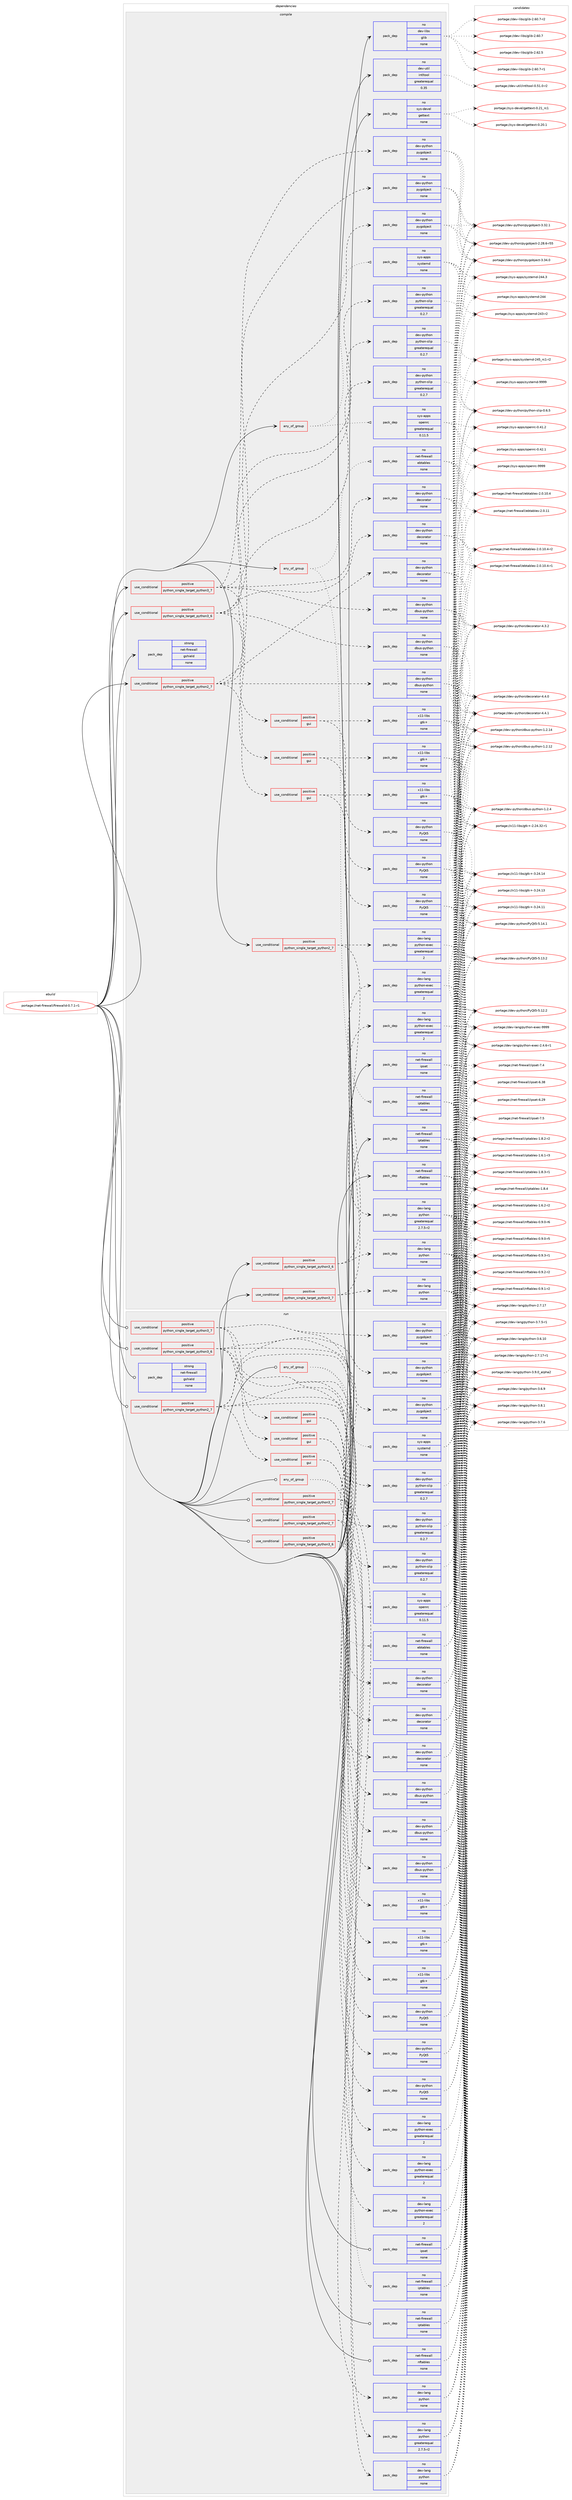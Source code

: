digraph prolog {

# *************
# Graph options
# *************

newrank=true;
concentrate=true;
compound=true;
graph [rankdir=LR,fontname=Helvetica,fontsize=10,ranksep=1.5];#, ranksep=2.5, nodesep=0.2];
edge  [arrowhead=vee];
node  [fontname=Helvetica,fontsize=10];

# **********
# The ebuild
# **********

subgraph cluster_leftcol {
color=gray;
rank=same;
label=<<i>ebuild</i>>;
id [label="portage://net-firewall/firewalld-0.7.1-r1", color=red, width=4, href="../net-firewall/firewalld-0.7.1-r1.svg"];
}

# ****************
# The dependencies
# ****************

subgraph cluster_midcol {
color=gray;
label=<<i>dependencies</i>>;
subgraph cluster_compile {
fillcolor="#eeeeee";
style=filled;
label=<<i>compile</i>>;
subgraph any1704 {
dependency96993 [label=<<TABLE BORDER="0" CELLBORDER="1" CELLSPACING="0" CELLPADDING="4"><TR><TD CELLPADDING="10">any_of_group</TD></TR></TABLE>>, shape=none, color=red];subgraph pack73358 {
dependency96994 [label=<<TABLE BORDER="0" CELLBORDER="1" CELLSPACING="0" CELLPADDING="4" WIDTH="220"><TR><TD ROWSPAN="6" CELLPADDING="30">pack_dep</TD></TR><TR><TD WIDTH="110">no</TD></TR><TR><TD>net-firewall</TD></TR><TR><TD>iptables</TD></TR><TR><TD>none</TD></TR><TR><TD></TD></TR></TABLE>>, shape=none, color=blue];
}
dependency96993:e -> dependency96994:w [weight=20,style="dotted",arrowhead="oinv"];
subgraph pack73359 {
dependency96995 [label=<<TABLE BORDER="0" CELLBORDER="1" CELLSPACING="0" CELLPADDING="4" WIDTH="220"><TR><TD ROWSPAN="6" CELLPADDING="30">pack_dep</TD></TR><TR><TD WIDTH="110">no</TD></TR><TR><TD>net-firewall</TD></TR><TR><TD>ebtables</TD></TR><TR><TD>none</TD></TR><TR><TD></TD></TR></TABLE>>, shape=none, color=blue];
}
dependency96993:e -> dependency96995:w [weight=20,style="dotted",arrowhead="oinv"];
}
id:e -> dependency96993:w [weight=20,style="solid",arrowhead="vee"];
subgraph any1705 {
dependency96996 [label=<<TABLE BORDER="0" CELLBORDER="1" CELLSPACING="0" CELLPADDING="4"><TR><TD CELLPADDING="10">any_of_group</TD></TR></TABLE>>, shape=none, color=red];subgraph pack73360 {
dependency96997 [label=<<TABLE BORDER="0" CELLBORDER="1" CELLSPACING="0" CELLPADDING="4" WIDTH="220"><TR><TD ROWSPAN="6" CELLPADDING="30">pack_dep</TD></TR><TR><TD WIDTH="110">no</TD></TR><TR><TD>sys-apps</TD></TR><TR><TD>openrc</TD></TR><TR><TD>greaterequal</TD></TR><TR><TD>0.11.5</TD></TR></TABLE>>, shape=none, color=blue];
}
dependency96996:e -> dependency96997:w [weight=20,style="dotted",arrowhead="oinv"];
subgraph pack73361 {
dependency96998 [label=<<TABLE BORDER="0" CELLBORDER="1" CELLSPACING="0" CELLPADDING="4" WIDTH="220"><TR><TD ROWSPAN="6" CELLPADDING="30">pack_dep</TD></TR><TR><TD WIDTH="110">no</TD></TR><TR><TD>sys-apps</TD></TR><TR><TD>systemd</TD></TR><TR><TD>none</TD></TR><TR><TD></TD></TR></TABLE>>, shape=none, color=blue];
}
dependency96996:e -> dependency96998:w [weight=20,style="dotted",arrowhead="oinv"];
}
id:e -> dependency96996:w [weight=20,style="solid",arrowhead="vee"];
subgraph cond21846 {
dependency96999 [label=<<TABLE BORDER="0" CELLBORDER="1" CELLSPACING="0" CELLPADDING="4"><TR><TD ROWSPAN="3" CELLPADDING="10">use_conditional</TD></TR><TR><TD>positive</TD></TR><TR><TD>python_single_target_python2_7</TD></TR></TABLE>>, shape=none, color=red];
subgraph pack73362 {
dependency97000 [label=<<TABLE BORDER="0" CELLBORDER="1" CELLSPACING="0" CELLPADDING="4" WIDTH="220"><TR><TD ROWSPAN="6" CELLPADDING="30">pack_dep</TD></TR><TR><TD WIDTH="110">no</TD></TR><TR><TD>dev-lang</TD></TR><TR><TD>python</TD></TR><TR><TD>greaterequal</TD></TR><TR><TD>2.7.5-r2</TD></TR></TABLE>>, shape=none, color=blue];
}
dependency96999:e -> dependency97000:w [weight=20,style="dashed",arrowhead="vee"];
subgraph pack73363 {
dependency97001 [label=<<TABLE BORDER="0" CELLBORDER="1" CELLSPACING="0" CELLPADDING="4" WIDTH="220"><TR><TD ROWSPAN="6" CELLPADDING="30">pack_dep</TD></TR><TR><TD WIDTH="110">no</TD></TR><TR><TD>dev-lang</TD></TR><TR><TD>python-exec</TD></TR><TR><TD>greaterequal</TD></TR><TR><TD>2</TD></TR></TABLE>>, shape=none, color=blue];
}
dependency96999:e -> dependency97001:w [weight=20,style="dashed",arrowhead="vee"];
}
id:e -> dependency96999:w [weight=20,style="solid",arrowhead="vee"];
subgraph cond21847 {
dependency97002 [label=<<TABLE BORDER="0" CELLBORDER="1" CELLSPACING="0" CELLPADDING="4"><TR><TD ROWSPAN="3" CELLPADDING="10">use_conditional</TD></TR><TR><TD>positive</TD></TR><TR><TD>python_single_target_python2_7</TD></TR></TABLE>>, shape=none, color=red];
subgraph pack73364 {
dependency97003 [label=<<TABLE BORDER="0" CELLBORDER="1" CELLSPACING="0" CELLPADDING="4" WIDTH="220"><TR><TD ROWSPAN="6" CELLPADDING="30">pack_dep</TD></TR><TR><TD WIDTH="110">no</TD></TR><TR><TD>dev-python</TD></TR><TR><TD>dbus-python</TD></TR><TR><TD>none</TD></TR><TR><TD></TD></TR></TABLE>>, shape=none, color=blue];
}
dependency97002:e -> dependency97003:w [weight=20,style="dashed",arrowhead="vee"];
subgraph pack73365 {
dependency97004 [label=<<TABLE BORDER="0" CELLBORDER="1" CELLSPACING="0" CELLPADDING="4" WIDTH="220"><TR><TD ROWSPAN="6" CELLPADDING="30">pack_dep</TD></TR><TR><TD WIDTH="110">no</TD></TR><TR><TD>dev-python</TD></TR><TR><TD>decorator</TD></TR><TR><TD>none</TD></TR><TR><TD></TD></TR></TABLE>>, shape=none, color=blue];
}
dependency97002:e -> dependency97004:w [weight=20,style="dashed",arrowhead="vee"];
subgraph pack73366 {
dependency97005 [label=<<TABLE BORDER="0" CELLBORDER="1" CELLSPACING="0" CELLPADDING="4" WIDTH="220"><TR><TD ROWSPAN="6" CELLPADDING="30">pack_dep</TD></TR><TR><TD WIDTH="110">no</TD></TR><TR><TD>dev-python</TD></TR><TR><TD>python-slip</TD></TR><TR><TD>greaterequal</TD></TR><TR><TD>0.2.7</TD></TR></TABLE>>, shape=none, color=blue];
}
dependency97002:e -> dependency97005:w [weight=20,style="dashed",arrowhead="vee"];
subgraph pack73367 {
dependency97006 [label=<<TABLE BORDER="0" CELLBORDER="1" CELLSPACING="0" CELLPADDING="4" WIDTH="220"><TR><TD ROWSPAN="6" CELLPADDING="30">pack_dep</TD></TR><TR><TD WIDTH="110">no</TD></TR><TR><TD>dev-python</TD></TR><TR><TD>pygobject</TD></TR><TR><TD>none</TD></TR><TR><TD></TD></TR></TABLE>>, shape=none, color=blue];
}
dependency97002:e -> dependency97006:w [weight=20,style="dashed",arrowhead="vee"];
subgraph cond21848 {
dependency97007 [label=<<TABLE BORDER="0" CELLBORDER="1" CELLSPACING="0" CELLPADDING="4"><TR><TD ROWSPAN="3" CELLPADDING="10">use_conditional</TD></TR><TR><TD>positive</TD></TR><TR><TD>gui</TD></TR></TABLE>>, shape=none, color=red];
subgraph pack73368 {
dependency97008 [label=<<TABLE BORDER="0" CELLBORDER="1" CELLSPACING="0" CELLPADDING="4" WIDTH="220"><TR><TD ROWSPAN="6" CELLPADDING="30">pack_dep</TD></TR><TR><TD WIDTH="110">no</TD></TR><TR><TD>x11-libs</TD></TR><TR><TD>gtk+</TD></TR><TR><TD>none</TD></TR><TR><TD></TD></TR></TABLE>>, shape=none, color=blue];
}
dependency97007:e -> dependency97008:w [weight=20,style="dashed",arrowhead="vee"];
subgraph pack73369 {
dependency97009 [label=<<TABLE BORDER="0" CELLBORDER="1" CELLSPACING="0" CELLPADDING="4" WIDTH="220"><TR><TD ROWSPAN="6" CELLPADDING="30">pack_dep</TD></TR><TR><TD WIDTH="110">no</TD></TR><TR><TD>dev-python</TD></TR><TR><TD>PyQt5</TD></TR><TR><TD>none</TD></TR><TR><TD></TD></TR></TABLE>>, shape=none, color=blue];
}
dependency97007:e -> dependency97009:w [weight=20,style="dashed",arrowhead="vee"];
}
dependency97002:e -> dependency97007:w [weight=20,style="dashed",arrowhead="vee"];
}
id:e -> dependency97002:w [weight=20,style="solid",arrowhead="vee"];
subgraph cond21849 {
dependency97010 [label=<<TABLE BORDER="0" CELLBORDER="1" CELLSPACING="0" CELLPADDING="4"><TR><TD ROWSPAN="3" CELLPADDING="10">use_conditional</TD></TR><TR><TD>positive</TD></TR><TR><TD>python_single_target_python3_6</TD></TR></TABLE>>, shape=none, color=red];
subgraph pack73370 {
dependency97011 [label=<<TABLE BORDER="0" CELLBORDER="1" CELLSPACING="0" CELLPADDING="4" WIDTH="220"><TR><TD ROWSPAN="6" CELLPADDING="30">pack_dep</TD></TR><TR><TD WIDTH="110">no</TD></TR><TR><TD>dev-lang</TD></TR><TR><TD>python</TD></TR><TR><TD>none</TD></TR><TR><TD></TD></TR></TABLE>>, shape=none, color=blue];
}
dependency97010:e -> dependency97011:w [weight=20,style="dashed",arrowhead="vee"];
subgraph pack73371 {
dependency97012 [label=<<TABLE BORDER="0" CELLBORDER="1" CELLSPACING="0" CELLPADDING="4" WIDTH="220"><TR><TD ROWSPAN="6" CELLPADDING="30">pack_dep</TD></TR><TR><TD WIDTH="110">no</TD></TR><TR><TD>dev-lang</TD></TR><TR><TD>python-exec</TD></TR><TR><TD>greaterequal</TD></TR><TR><TD>2</TD></TR></TABLE>>, shape=none, color=blue];
}
dependency97010:e -> dependency97012:w [weight=20,style="dashed",arrowhead="vee"];
}
id:e -> dependency97010:w [weight=20,style="solid",arrowhead="vee"];
subgraph cond21850 {
dependency97013 [label=<<TABLE BORDER="0" CELLBORDER="1" CELLSPACING="0" CELLPADDING="4"><TR><TD ROWSPAN="3" CELLPADDING="10">use_conditional</TD></TR><TR><TD>positive</TD></TR><TR><TD>python_single_target_python3_6</TD></TR></TABLE>>, shape=none, color=red];
subgraph pack73372 {
dependency97014 [label=<<TABLE BORDER="0" CELLBORDER="1" CELLSPACING="0" CELLPADDING="4" WIDTH="220"><TR><TD ROWSPAN="6" CELLPADDING="30">pack_dep</TD></TR><TR><TD WIDTH="110">no</TD></TR><TR><TD>dev-python</TD></TR><TR><TD>dbus-python</TD></TR><TR><TD>none</TD></TR><TR><TD></TD></TR></TABLE>>, shape=none, color=blue];
}
dependency97013:e -> dependency97014:w [weight=20,style="dashed",arrowhead="vee"];
subgraph pack73373 {
dependency97015 [label=<<TABLE BORDER="0" CELLBORDER="1" CELLSPACING="0" CELLPADDING="4" WIDTH="220"><TR><TD ROWSPAN="6" CELLPADDING="30">pack_dep</TD></TR><TR><TD WIDTH="110">no</TD></TR><TR><TD>dev-python</TD></TR><TR><TD>decorator</TD></TR><TR><TD>none</TD></TR><TR><TD></TD></TR></TABLE>>, shape=none, color=blue];
}
dependency97013:e -> dependency97015:w [weight=20,style="dashed",arrowhead="vee"];
subgraph pack73374 {
dependency97016 [label=<<TABLE BORDER="0" CELLBORDER="1" CELLSPACING="0" CELLPADDING="4" WIDTH="220"><TR><TD ROWSPAN="6" CELLPADDING="30">pack_dep</TD></TR><TR><TD WIDTH="110">no</TD></TR><TR><TD>dev-python</TD></TR><TR><TD>python-slip</TD></TR><TR><TD>greaterequal</TD></TR><TR><TD>0.2.7</TD></TR></TABLE>>, shape=none, color=blue];
}
dependency97013:e -> dependency97016:w [weight=20,style="dashed",arrowhead="vee"];
subgraph pack73375 {
dependency97017 [label=<<TABLE BORDER="0" CELLBORDER="1" CELLSPACING="0" CELLPADDING="4" WIDTH="220"><TR><TD ROWSPAN="6" CELLPADDING="30">pack_dep</TD></TR><TR><TD WIDTH="110">no</TD></TR><TR><TD>dev-python</TD></TR><TR><TD>pygobject</TD></TR><TR><TD>none</TD></TR><TR><TD></TD></TR></TABLE>>, shape=none, color=blue];
}
dependency97013:e -> dependency97017:w [weight=20,style="dashed",arrowhead="vee"];
subgraph cond21851 {
dependency97018 [label=<<TABLE BORDER="0" CELLBORDER="1" CELLSPACING="0" CELLPADDING="4"><TR><TD ROWSPAN="3" CELLPADDING="10">use_conditional</TD></TR><TR><TD>positive</TD></TR><TR><TD>gui</TD></TR></TABLE>>, shape=none, color=red];
subgraph pack73376 {
dependency97019 [label=<<TABLE BORDER="0" CELLBORDER="1" CELLSPACING="0" CELLPADDING="4" WIDTH="220"><TR><TD ROWSPAN="6" CELLPADDING="30">pack_dep</TD></TR><TR><TD WIDTH="110">no</TD></TR><TR><TD>x11-libs</TD></TR><TR><TD>gtk+</TD></TR><TR><TD>none</TD></TR><TR><TD></TD></TR></TABLE>>, shape=none, color=blue];
}
dependency97018:e -> dependency97019:w [weight=20,style="dashed",arrowhead="vee"];
subgraph pack73377 {
dependency97020 [label=<<TABLE BORDER="0" CELLBORDER="1" CELLSPACING="0" CELLPADDING="4" WIDTH="220"><TR><TD ROWSPAN="6" CELLPADDING="30">pack_dep</TD></TR><TR><TD WIDTH="110">no</TD></TR><TR><TD>dev-python</TD></TR><TR><TD>PyQt5</TD></TR><TR><TD>none</TD></TR><TR><TD></TD></TR></TABLE>>, shape=none, color=blue];
}
dependency97018:e -> dependency97020:w [weight=20,style="dashed",arrowhead="vee"];
}
dependency97013:e -> dependency97018:w [weight=20,style="dashed",arrowhead="vee"];
}
id:e -> dependency97013:w [weight=20,style="solid",arrowhead="vee"];
subgraph cond21852 {
dependency97021 [label=<<TABLE BORDER="0" CELLBORDER="1" CELLSPACING="0" CELLPADDING="4"><TR><TD ROWSPAN="3" CELLPADDING="10">use_conditional</TD></TR><TR><TD>positive</TD></TR><TR><TD>python_single_target_python3_7</TD></TR></TABLE>>, shape=none, color=red];
subgraph pack73378 {
dependency97022 [label=<<TABLE BORDER="0" CELLBORDER="1" CELLSPACING="0" CELLPADDING="4" WIDTH="220"><TR><TD ROWSPAN="6" CELLPADDING="30">pack_dep</TD></TR><TR><TD WIDTH="110">no</TD></TR><TR><TD>dev-lang</TD></TR><TR><TD>python</TD></TR><TR><TD>none</TD></TR><TR><TD></TD></TR></TABLE>>, shape=none, color=blue];
}
dependency97021:e -> dependency97022:w [weight=20,style="dashed",arrowhead="vee"];
subgraph pack73379 {
dependency97023 [label=<<TABLE BORDER="0" CELLBORDER="1" CELLSPACING="0" CELLPADDING="4" WIDTH="220"><TR><TD ROWSPAN="6" CELLPADDING="30">pack_dep</TD></TR><TR><TD WIDTH="110">no</TD></TR><TR><TD>dev-lang</TD></TR><TR><TD>python-exec</TD></TR><TR><TD>greaterequal</TD></TR><TR><TD>2</TD></TR></TABLE>>, shape=none, color=blue];
}
dependency97021:e -> dependency97023:w [weight=20,style="dashed",arrowhead="vee"];
}
id:e -> dependency97021:w [weight=20,style="solid",arrowhead="vee"];
subgraph cond21853 {
dependency97024 [label=<<TABLE BORDER="0" CELLBORDER="1" CELLSPACING="0" CELLPADDING="4"><TR><TD ROWSPAN="3" CELLPADDING="10">use_conditional</TD></TR><TR><TD>positive</TD></TR><TR><TD>python_single_target_python3_7</TD></TR></TABLE>>, shape=none, color=red];
subgraph pack73380 {
dependency97025 [label=<<TABLE BORDER="0" CELLBORDER="1" CELLSPACING="0" CELLPADDING="4" WIDTH="220"><TR><TD ROWSPAN="6" CELLPADDING="30">pack_dep</TD></TR><TR><TD WIDTH="110">no</TD></TR><TR><TD>dev-python</TD></TR><TR><TD>dbus-python</TD></TR><TR><TD>none</TD></TR><TR><TD></TD></TR></TABLE>>, shape=none, color=blue];
}
dependency97024:e -> dependency97025:w [weight=20,style="dashed",arrowhead="vee"];
subgraph pack73381 {
dependency97026 [label=<<TABLE BORDER="0" CELLBORDER="1" CELLSPACING="0" CELLPADDING="4" WIDTH="220"><TR><TD ROWSPAN="6" CELLPADDING="30">pack_dep</TD></TR><TR><TD WIDTH="110">no</TD></TR><TR><TD>dev-python</TD></TR><TR><TD>decorator</TD></TR><TR><TD>none</TD></TR><TR><TD></TD></TR></TABLE>>, shape=none, color=blue];
}
dependency97024:e -> dependency97026:w [weight=20,style="dashed",arrowhead="vee"];
subgraph pack73382 {
dependency97027 [label=<<TABLE BORDER="0" CELLBORDER="1" CELLSPACING="0" CELLPADDING="4" WIDTH="220"><TR><TD ROWSPAN="6" CELLPADDING="30">pack_dep</TD></TR><TR><TD WIDTH="110">no</TD></TR><TR><TD>dev-python</TD></TR><TR><TD>python-slip</TD></TR><TR><TD>greaterequal</TD></TR><TR><TD>0.2.7</TD></TR></TABLE>>, shape=none, color=blue];
}
dependency97024:e -> dependency97027:w [weight=20,style="dashed",arrowhead="vee"];
subgraph pack73383 {
dependency97028 [label=<<TABLE BORDER="0" CELLBORDER="1" CELLSPACING="0" CELLPADDING="4" WIDTH="220"><TR><TD ROWSPAN="6" CELLPADDING="30">pack_dep</TD></TR><TR><TD WIDTH="110">no</TD></TR><TR><TD>dev-python</TD></TR><TR><TD>pygobject</TD></TR><TR><TD>none</TD></TR><TR><TD></TD></TR></TABLE>>, shape=none, color=blue];
}
dependency97024:e -> dependency97028:w [weight=20,style="dashed",arrowhead="vee"];
subgraph cond21854 {
dependency97029 [label=<<TABLE BORDER="0" CELLBORDER="1" CELLSPACING="0" CELLPADDING="4"><TR><TD ROWSPAN="3" CELLPADDING="10">use_conditional</TD></TR><TR><TD>positive</TD></TR><TR><TD>gui</TD></TR></TABLE>>, shape=none, color=red];
subgraph pack73384 {
dependency97030 [label=<<TABLE BORDER="0" CELLBORDER="1" CELLSPACING="0" CELLPADDING="4" WIDTH="220"><TR><TD ROWSPAN="6" CELLPADDING="30">pack_dep</TD></TR><TR><TD WIDTH="110">no</TD></TR><TR><TD>x11-libs</TD></TR><TR><TD>gtk+</TD></TR><TR><TD>none</TD></TR><TR><TD></TD></TR></TABLE>>, shape=none, color=blue];
}
dependency97029:e -> dependency97030:w [weight=20,style="dashed",arrowhead="vee"];
subgraph pack73385 {
dependency97031 [label=<<TABLE BORDER="0" CELLBORDER="1" CELLSPACING="0" CELLPADDING="4" WIDTH="220"><TR><TD ROWSPAN="6" CELLPADDING="30">pack_dep</TD></TR><TR><TD WIDTH="110">no</TD></TR><TR><TD>dev-python</TD></TR><TR><TD>PyQt5</TD></TR><TR><TD>none</TD></TR><TR><TD></TD></TR></TABLE>>, shape=none, color=blue];
}
dependency97029:e -> dependency97031:w [weight=20,style="dashed",arrowhead="vee"];
}
dependency97024:e -> dependency97029:w [weight=20,style="dashed",arrowhead="vee"];
}
id:e -> dependency97024:w [weight=20,style="solid",arrowhead="vee"];
subgraph pack73386 {
dependency97032 [label=<<TABLE BORDER="0" CELLBORDER="1" CELLSPACING="0" CELLPADDING="4" WIDTH="220"><TR><TD ROWSPAN="6" CELLPADDING="30">pack_dep</TD></TR><TR><TD WIDTH="110">no</TD></TR><TR><TD>dev-libs</TD></TR><TR><TD>glib</TD></TR><TR><TD>none</TD></TR><TR><TD></TD></TR></TABLE>>, shape=none, color=blue];
}
id:e -> dependency97032:w [weight=20,style="solid",arrowhead="vee"];
subgraph pack73387 {
dependency97033 [label=<<TABLE BORDER="0" CELLBORDER="1" CELLSPACING="0" CELLPADDING="4" WIDTH="220"><TR><TD ROWSPAN="6" CELLPADDING="30">pack_dep</TD></TR><TR><TD WIDTH="110">no</TD></TR><TR><TD>dev-util</TD></TR><TR><TD>intltool</TD></TR><TR><TD>greaterequal</TD></TR><TR><TD>0.35</TD></TR></TABLE>>, shape=none, color=blue];
}
id:e -> dependency97033:w [weight=20,style="solid",arrowhead="vee"];
subgraph pack73388 {
dependency97034 [label=<<TABLE BORDER="0" CELLBORDER="1" CELLSPACING="0" CELLPADDING="4" WIDTH="220"><TR><TD ROWSPAN="6" CELLPADDING="30">pack_dep</TD></TR><TR><TD WIDTH="110">no</TD></TR><TR><TD>net-firewall</TD></TR><TR><TD>ipset</TD></TR><TR><TD>none</TD></TR><TR><TD></TD></TR></TABLE>>, shape=none, color=blue];
}
id:e -> dependency97034:w [weight=20,style="solid",arrowhead="vee"];
subgraph pack73389 {
dependency97035 [label=<<TABLE BORDER="0" CELLBORDER="1" CELLSPACING="0" CELLPADDING="4" WIDTH="220"><TR><TD ROWSPAN="6" CELLPADDING="30">pack_dep</TD></TR><TR><TD WIDTH="110">no</TD></TR><TR><TD>net-firewall</TD></TR><TR><TD>iptables</TD></TR><TR><TD>none</TD></TR><TR><TD></TD></TR></TABLE>>, shape=none, color=blue];
}
id:e -> dependency97035:w [weight=20,style="solid",arrowhead="vee"];
subgraph pack73390 {
dependency97036 [label=<<TABLE BORDER="0" CELLBORDER="1" CELLSPACING="0" CELLPADDING="4" WIDTH="220"><TR><TD ROWSPAN="6" CELLPADDING="30">pack_dep</TD></TR><TR><TD WIDTH="110">no</TD></TR><TR><TD>net-firewall</TD></TR><TR><TD>nftables</TD></TR><TR><TD>none</TD></TR><TR><TD></TD></TR></TABLE>>, shape=none, color=blue];
}
id:e -> dependency97036:w [weight=20,style="solid",arrowhead="vee"];
subgraph pack73391 {
dependency97037 [label=<<TABLE BORDER="0" CELLBORDER="1" CELLSPACING="0" CELLPADDING="4" WIDTH="220"><TR><TD ROWSPAN="6" CELLPADDING="30">pack_dep</TD></TR><TR><TD WIDTH="110">no</TD></TR><TR><TD>sys-devel</TD></TR><TR><TD>gettext</TD></TR><TR><TD>none</TD></TR><TR><TD></TD></TR></TABLE>>, shape=none, color=blue];
}
id:e -> dependency97037:w [weight=20,style="solid",arrowhead="vee"];
subgraph pack73392 {
dependency97038 [label=<<TABLE BORDER="0" CELLBORDER="1" CELLSPACING="0" CELLPADDING="4" WIDTH="220"><TR><TD ROWSPAN="6" CELLPADDING="30">pack_dep</TD></TR><TR><TD WIDTH="110">strong</TD></TR><TR><TD>net-firewall</TD></TR><TR><TD>gshield</TD></TR><TR><TD>none</TD></TR><TR><TD></TD></TR></TABLE>>, shape=none, color=blue];
}
id:e -> dependency97038:w [weight=20,style="solid",arrowhead="vee"];
}
subgraph cluster_compileandrun {
fillcolor="#eeeeee";
style=filled;
label=<<i>compile and run</i>>;
}
subgraph cluster_run {
fillcolor="#eeeeee";
style=filled;
label=<<i>run</i>>;
subgraph any1706 {
dependency97039 [label=<<TABLE BORDER="0" CELLBORDER="1" CELLSPACING="0" CELLPADDING="4"><TR><TD CELLPADDING="10">any_of_group</TD></TR></TABLE>>, shape=none, color=red];subgraph pack73393 {
dependency97040 [label=<<TABLE BORDER="0" CELLBORDER="1" CELLSPACING="0" CELLPADDING="4" WIDTH="220"><TR><TD ROWSPAN="6" CELLPADDING="30">pack_dep</TD></TR><TR><TD WIDTH="110">no</TD></TR><TR><TD>net-firewall</TD></TR><TR><TD>iptables</TD></TR><TR><TD>none</TD></TR><TR><TD></TD></TR></TABLE>>, shape=none, color=blue];
}
dependency97039:e -> dependency97040:w [weight=20,style="dotted",arrowhead="oinv"];
subgraph pack73394 {
dependency97041 [label=<<TABLE BORDER="0" CELLBORDER="1" CELLSPACING="0" CELLPADDING="4" WIDTH="220"><TR><TD ROWSPAN="6" CELLPADDING="30">pack_dep</TD></TR><TR><TD WIDTH="110">no</TD></TR><TR><TD>net-firewall</TD></TR><TR><TD>ebtables</TD></TR><TR><TD>none</TD></TR><TR><TD></TD></TR></TABLE>>, shape=none, color=blue];
}
dependency97039:e -> dependency97041:w [weight=20,style="dotted",arrowhead="oinv"];
}
id:e -> dependency97039:w [weight=20,style="solid",arrowhead="odot"];
subgraph any1707 {
dependency97042 [label=<<TABLE BORDER="0" CELLBORDER="1" CELLSPACING="0" CELLPADDING="4"><TR><TD CELLPADDING="10">any_of_group</TD></TR></TABLE>>, shape=none, color=red];subgraph pack73395 {
dependency97043 [label=<<TABLE BORDER="0" CELLBORDER="1" CELLSPACING="0" CELLPADDING="4" WIDTH="220"><TR><TD ROWSPAN="6" CELLPADDING="30">pack_dep</TD></TR><TR><TD WIDTH="110">no</TD></TR><TR><TD>sys-apps</TD></TR><TR><TD>openrc</TD></TR><TR><TD>greaterequal</TD></TR><TR><TD>0.11.5</TD></TR></TABLE>>, shape=none, color=blue];
}
dependency97042:e -> dependency97043:w [weight=20,style="dotted",arrowhead="oinv"];
subgraph pack73396 {
dependency97044 [label=<<TABLE BORDER="0" CELLBORDER="1" CELLSPACING="0" CELLPADDING="4" WIDTH="220"><TR><TD ROWSPAN="6" CELLPADDING="30">pack_dep</TD></TR><TR><TD WIDTH="110">no</TD></TR><TR><TD>sys-apps</TD></TR><TR><TD>systemd</TD></TR><TR><TD>none</TD></TR><TR><TD></TD></TR></TABLE>>, shape=none, color=blue];
}
dependency97042:e -> dependency97044:w [weight=20,style="dotted",arrowhead="oinv"];
}
id:e -> dependency97042:w [weight=20,style="solid",arrowhead="odot"];
subgraph cond21855 {
dependency97045 [label=<<TABLE BORDER="0" CELLBORDER="1" CELLSPACING="0" CELLPADDING="4"><TR><TD ROWSPAN="3" CELLPADDING="10">use_conditional</TD></TR><TR><TD>positive</TD></TR><TR><TD>python_single_target_python2_7</TD></TR></TABLE>>, shape=none, color=red];
subgraph pack73397 {
dependency97046 [label=<<TABLE BORDER="0" CELLBORDER="1" CELLSPACING="0" CELLPADDING="4" WIDTH="220"><TR><TD ROWSPAN="6" CELLPADDING="30">pack_dep</TD></TR><TR><TD WIDTH="110">no</TD></TR><TR><TD>dev-lang</TD></TR><TR><TD>python</TD></TR><TR><TD>greaterequal</TD></TR><TR><TD>2.7.5-r2</TD></TR></TABLE>>, shape=none, color=blue];
}
dependency97045:e -> dependency97046:w [weight=20,style="dashed",arrowhead="vee"];
subgraph pack73398 {
dependency97047 [label=<<TABLE BORDER="0" CELLBORDER="1" CELLSPACING="0" CELLPADDING="4" WIDTH="220"><TR><TD ROWSPAN="6" CELLPADDING="30">pack_dep</TD></TR><TR><TD WIDTH="110">no</TD></TR><TR><TD>dev-lang</TD></TR><TR><TD>python-exec</TD></TR><TR><TD>greaterequal</TD></TR><TR><TD>2</TD></TR></TABLE>>, shape=none, color=blue];
}
dependency97045:e -> dependency97047:w [weight=20,style="dashed",arrowhead="vee"];
}
id:e -> dependency97045:w [weight=20,style="solid",arrowhead="odot"];
subgraph cond21856 {
dependency97048 [label=<<TABLE BORDER="0" CELLBORDER="1" CELLSPACING="0" CELLPADDING="4"><TR><TD ROWSPAN="3" CELLPADDING="10">use_conditional</TD></TR><TR><TD>positive</TD></TR><TR><TD>python_single_target_python2_7</TD></TR></TABLE>>, shape=none, color=red];
subgraph pack73399 {
dependency97049 [label=<<TABLE BORDER="0" CELLBORDER="1" CELLSPACING="0" CELLPADDING="4" WIDTH="220"><TR><TD ROWSPAN="6" CELLPADDING="30">pack_dep</TD></TR><TR><TD WIDTH="110">no</TD></TR><TR><TD>dev-python</TD></TR><TR><TD>dbus-python</TD></TR><TR><TD>none</TD></TR><TR><TD></TD></TR></TABLE>>, shape=none, color=blue];
}
dependency97048:e -> dependency97049:w [weight=20,style="dashed",arrowhead="vee"];
subgraph pack73400 {
dependency97050 [label=<<TABLE BORDER="0" CELLBORDER="1" CELLSPACING="0" CELLPADDING="4" WIDTH="220"><TR><TD ROWSPAN="6" CELLPADDING="30">pack_dep</TD></TR><TR><TD WIDTH="110">no</TD></TR><TR><TD>dev-python</TD></TR><TR><TD>decorator</TD></TR><TR><TD>none</TD></TR><TR><TD></TD></TR></TABLE>>, shape=none, color=blue];
}
dependency97048:e -> dependency97050:w [weight=20,style="dashed",arrowhead="vee"];
subgraph pack73401 {
dependency97051 [label=<<TABLE BORDER="0" CELLBORDER="1" CELLSPACING="0" CELLPADDING="4" WIDTH="220"><TR><TD ROWSPAN="6" CELLPADDING="30">pack_dep</TD></TR><TR><TD WIDTH="110">no</TD></TR><TR><TD>dev-python</TD></TR><TR><TD>python-slip</TD></TR><TR><TD>greaterequal</TD></TR><TR><TD>0.2.7</TD></TR></TABLE>>, shape=none, color=blue];
}
dependency97048:e -> dependency97051:w [weight=20,style="dashed",arrowhead="vee"];
subgraph pack73402 {
dependency97052 [label=<<TABLE BORDER="0" CELLBORDER="1" CELLSPACING="0" CELLPADDING="4" WIDTH="220"><TR><TD ROWSPAN="6" CELLPADDING="30">pack_dep</TD></TR><TR><TD WIDTH="110">no</TD></TR><TR><TD>dev-python</TD></TR><TR><TD>pygobject</TD></TR><TR><TD>none</TD></TR><TR><TD></TD></TR></TABLE>>, shape=none, color=blue];
}
dependency97048:e -> dependency97052:w [weight=20,style="dashed",arrowhead="vee"];
subgraph cond21857 {
dependency97053 [label=<<TABLE BORDER="0" CELLBORDER="1" CELLSPACING="0" CELLPADDING="4"><TR><TD ROWSPAN="3" CELLPADDING="10">use_conditional</TD></TR><TR><TD>positive</TD></TR><TR><TD>gui</TD></TR></TABLE>>, shape=none, color=red];
subgraph pack73403 {
dependency97054 [label=<<TABLE BORDER="0" CELLBORDER="1" CELLSPACING="0" CELLPADDING="4" WIDTH="220"><TR><TD ROWSPAN="6" CELLPADDING="30">pack_dep</TD></TR><TR><TD WIDTH="110">no</TD></TR><TR><TD>x11-libs</TD></TR><TR><TD>gtk+</TD></TR><TR><TD>none</TD></TR><TR><TD></TD></TR></TABLE>>, shape=none, color=blue];
}
dependency97053:e -> dependency97054:w [weight=20,style="dashed",arrowhead="vee"];
subgraph pack73404 {
dependency97055 [label=<<TABLE BORDER="0" CELLBORDER="1" CELLSPACING="0" CELLPADDING="4" WIDTH="220"><TR><TD ROWSPAN="6" CELLPADDING="30">pack_dep</TD></TR><TR><TD WIDTH="110">no</TD></TR><TR><TD>dev-python</TD></TR><TR><TD>PyQt5</TD></TR><TR><TD>none</TD></TR><TR><TD></TD></TR></TABLE>>, shape=none, color=blue];
}
dependency97053:e -> dependency97055:w [weight=20,style="dashed",arrowhead="vee"];
}
dependency97048:e -> dependency97053:w [weight=20,style="dashed",arrowhead="vee"];
}
id:e -> dependency97048:w [weight=20,style="solid",arrowhead="odot"];
subgraph cond21858 {
dependency97056 [label=<<TABLE BORDER="0" CELLBORDER="1" CELLSPACING="0" CELLPADDING="4"><TR><TD ROWSPAN="3" CELLPADDING="10">use_conditional</TD></TR><TR><TD>positive</TD></TR><TR><TD>python_single_target_python3_6</TD></TR></TABLE>>, shape=none, color=red];
subgraph pack73405 {
dependency97057 [label=<<TABLE BORDER="0" CELLBORDER="1" CELLSPACING="0" CELLPADDING="4" WIDTH="220"><TR><TD ROWSPAN="6" CELLPADDING="30">pack_dep</TD></TR><TR><TD WIDTH="110">no</TD></TR><TR><TD>dev-lang</TD></TR><TR><TD>python</TD></TR><TR><TD>none</TD></TR><TR><TD></TD></TR></TABLE>>, shape=none, color=blue];
}
dependency97056:e -> dependency97057:w [weight=20,style="dashed",arrowhead="vee"];
subgraph pack73406 {
dependency97058 [label=<<TABLE BORDER="0" CELLBORDER="1" CELLSPACING="0" CELLPADDING="4" WIDTH="220"><TR><TD ROWSPAN="6" CELLPADDING="30">pack_dep</TD></TR><TR><TD WIDTH="110">no</TD></TR><TR><TD>dev-lang</TD></TR><TR><TD>python-exec</TD></TR><TR><TD>greaterequal</TD></TR><TR><TD>2</TD></TR></TABLE>>, shape=none, color=blue];
}
dependency97056:e -> dependency97058:w [weight=20,style="dashed",arrowhead="vee"];
}
id:e -> dependency97056:w [weight=20,style="solid",arrowhead="odot"];
subgraph cond21859 {
dependency97059 [label=<<TABLE BORDER="0" CELLBORDER="1" CELLSPACING="0" CELLPADDING="4"><TR><TD ROWSPAN="3" CELLPADDING="10">use_conditional</TD></TR><TR><TD>positive</TD></TR><TR><TD>python_single_target_python3_6</TD></TR></TABLE>>, shape=none, color=red];
subgraph pack73407 {
dependency97060 [label=<<TABLE BORDER="0" CELLBORDER="1" CELLSPACING="0" CELLPADDING="4" WIDTH="220"><TR><TD ROWSPAN="6" CELLPADDING="30">pack_dep</TD></TR><TR><TD WIDTH="110">no</TD></TR><TR><TD>dev-python</TD></TR><TR><TD>dbus-python</TD></TR><TR><TD>none</TD></TR><TR><TD></TD></TR></TABLE>>, shape=none, color=blue];
}
dependency97059:e -> dependency97060:w [weight=20,style="dashed",arrowhead="vee"];
subgraph pack73408 {
dependency97061 [label=<<TABLE BORDER="0" CELLBORDER="1" CELLSPACING="0" CELLPADDING="4" WIDTH="220"><TR><TD ROWSPAN="6" CELLPADDING="30">pack_dep</TD></TR><TR><TD WIDTH="110">no</TD></TR><TR><TD>dev-python</TD></TR><TR><TD>decorator</TD></TR><TR><TD>none</TD></TR><TR><TD></TD></TR></TABLE>>, shape=none, color=blue];
}
dependency97059:e -> dependency97061:w [weight=20,style="dashed",arrowhead="vee"];
subgraph pack73409 {
dependency97062 [label=<<TABLE BORDER="0" CELLBORDER="1" CELLSPACING="0" CELLPADDING="4" WIDTH="220"><TR><TD ROWSPAN="6" CELLPADDING="30">pack_dep</TD></TR><TR><TD WIDTH="110">no</TD></TR><TR><TD>dev-python</TD></TR><TR><TD>python-slip</TD></TR><TR><TD>greaterequal</TD></TR><TR><TD>0.2.7</TD></TR></TABLE>>, shape=none, color=blue];
}
dependency97059:e -> dependency97062:w [weight=20,style="dashed",arrowhead="vee"];
subgraph pack73410 {
dependency97063 [label=<<TABLE BORDER="0" CELLBORDER="1" CELLSPACING="0" CELLPADDING="4" WIDTH="220"><TR><TD ROWSPAN="6" CELLPADDING="30">pack_dep</TD></TR><TR><TD WIDTH="110">no</TD></TR><TR><TD>dev-python</TD></TR><TR><TD>pygobject</TD></TR><TR><TD>none</TD></TR><TR><TD></TD></TR></TABLE>>, shape=none, color=blue];
}
dependency97059:e -> dependency97063:w [weight=20,style="dashed",arrowhead="vee"];
subgraph cond21860 {
dependency97064 [label=<<TABLE BORDER="0" CELLBORDER="1" CELLSPACING="0" CELLPADDING="4"><TR><TD ROWSPAN="3" CELLPADDING="10">use_conditional</TD></TR><TR><TD>positive</TD></TR><TR><TD>gui</TD></TR></TABLE>>, shape=none, color=red];
subgraph pack73411 {
dependency97065 [label=<<TABLE BORDER="0" CELLBORDER="1" CELLSPACING="0" CELLPADDING="4" WIDTH="220"><TR><TD ROWSPAN="6" CELLPADDING="30">pack_dep</TD></TR><TR><TD WIDTH="110">no</TD></TR><TR><TD>x11-libs</TD></TR><TR><TD>gtk+</TD></TR><TR><TD>none</TD></TR><TR><TD></TD></TR></TABLE>>, shape=none, color=blue];
}
dependency97064:e -> dependency97065:w [weight=20,style="dashed",arrowhead="vee"];
subgraph pack73412 {
dependency97066 [label=<<TABLE BORDER="0" CELLBORDER="1" CELLSPACING="0" CELLPADDING="4" WIDTH="220"><TR><TD ROWSPAN="6" CELLPADDING="30">pack_dep</TD></TR><TR><TD WIDTH="110">no</TD></TR><TR><TD>dev-python</TD></TR><TR><TD>PyQt5</TD></TR><TR><TD>none</TD></TR><TR><TD></TD></TR></TABLE>>, shape=none, color=blue];
}
dependency97064:e -> dependency97066:w [weight=20,style="dashed",arrowhead="vee"];
}
dependency97059:e -> dependency97064:w [weight=20,style="dashed",arrowhead="vee"];
}
id:e -> dependency97059:w [weight=20,style="solid",arrowhead="odot"];
subgraph cond21861 {
dependency97067 [label=<<TABLE BORDER="0" CELLBORDER="1" CELLSPACING="0" CELLPADDING="4"><TR><TD ROWSPAN="3" CELLPADDING="10">use_conditional</TD></TR><TR><TD>positive</TD></TR><TR><TD>python_single_target_python3_7</TD></TR></TABLE>>, shape=none, color=red];
subgraph pack73413 {
dependency97068 [label=<<TABLE BORDER="0" CELLBORDER="1" CELLSPACING="0" CELLPADDING="4" WIDTH="220"><TR><TD ROWSPAN="6" CELLPADDING="30">pack_dep</TD></TR><TR><TD WIDTH="110">no</TD></TR><TR><TD>dev-lang</TD></TR><TR><TD>python</TD></TR><TR><TD>none</TD></TR><TR><TD></TD></TR></TABLE>>, shape=none, color=blue];
}
dependency97067:e -> dependency97068:w [weight=20,style="dashed",arrowhead="vee"];
subgraph pack73414 {
dependency97069 [label=<<TABLE BORDER="0" CELLBORDER="1" CELLSPACING="0" CELLPADDING="4" WIDTH="220"><TR><TD ROWSPAN="6" CELLPADDING="30">pack_dep</TD></TR><TR><TD WIDTH="110">no</TD></TR><TR><TD>dev-lang</TD></TR><TR><TD>python-exec</TD></TR><TR><TD>greaterequal</TD></TR><TR><TD>2</TD></TR></TABLE>>, shape=none, color=blue];
}
dependency97067:e -> dependency97069:w [weight=20,style="dashed",arrowhead="vee"];
}
id:e -> dependency97067:w [weight=20,style="solid",arrowhead="odot"];
subgraph cond21862 {
dependency97070 [label=<<TABLE BORDER="0" CELLBORDER="1" CELLSPACING="0" CELLPADDING="4"><TR><TD ROWSPAN="3" CELLPADDING="10">use_conditional</TD></TR><TR><TD>positive</TD></TR><TR><TD>python_single_target_python3_7</TD></TR></TABLE>>, shape=none, color=red];
subgraph pack73415 {
dependency97071 [label=<<TABLE BORDER="0" CELLBORDER="1" CELLSPACING="0" CELLPADDING="4" WIDTH="220"><TR><TD ROWSPAN="6" CELLPADDING="30">pack_dep</TD></TR><TR><TD WIDTH="110">no</TD></TR><TR><TD>dev-python</TD></TR><TR><TD>dbus-python</TD></TR><TR><TD>none</TD></TR><TR><TD></TD></TR></TABLE>>, shape=none, color=blue];
}
dependency97070:e -> dependency97071:w [weight=20,style="dashed",arrowhead="vee"];
subgraph pack73416 {
dependency97072 [label=<<TABLE BORDER="0" CELLBORDER="1" CELLSPACING="0" CELLPADDING="4" WIDTH="220"><TR><TD ROWSPAN="6" CELLPADDING="30">pack_dep</TD></TR><TR><TD WIDTH="110">no</TD></TR><TR><TD>dev-python</TD></TR><TR><TD>decorator</TD></TR><TR><TD>none</TD></TR><TR><TD></TD></TR></TABLE>>, shape=none, color=blue];
}
dependency97070:e -> dependency97072:w [weight=20,style="dashed",arrowhead="vee"];
subgraph pack73417 {
dependency97073 [label=<<TABLE BORDER="0" CELLBORDER="1" CELLSPACING="0" CELLPADDING="4" WIDTH="220"><TR><TD ROWSPAN="6" CELLPADDING="30">pack_dep</TD></TR><TR><TD WIDTH="110">no</TD></TR><TR><TD>dev-python</TD></TR><TR><TD>python-slip</TD></TR><TR><TD>greaterequal</TD></TR><TR><TD>0.2.7</TD></TR></TABLE>>, shape=none, color=blue];
}
dependency97070:e -> dependency97073:w [weight=20,style="dashed",arrowhead="vee"];
subgraph pack73418 {
dependency97074 [label=<<TABLE BORDER="0" CELLBORDER="1" CELLSPACING="0" CELLPADDING="4" WIDTH="220"><TR><TD ROWSPAN="6" CELLPADDING="30">pack_dep</TD></TR><TR><TD WIDTH="110">no</TD></TR><TR><TD>dev-python</TD></TR><TR><TD>pygobject</TD></TR><TR><TD>none</TD></TR><TR><TD></TD></TR></TABLE>>, shape=none, color=blue];
}
dependency97070:e -> dependency97074:w [weight=20,style="dashed",arrowhead="vee"];
subgraph cond21863 {
dependency97075 [label=<<TABLE BORDER="0" CELLBORDER="1" CELLSPACING="0" CELLPADDING="4"><TR><TD ROWSPAN="3" CELLPADDING="10">use_conditional</TD></TR><TR><TD>positive</TD></TR><TR><TD>gui</TD></TR></TABLE>>, shape=none, color=red];
subgraph pack73419 {
dependency97076 [label=<<TABLE BORDER="0" CELLBORDER="1" CELLSPACING="0" CELLPADDING="4" WIDTH="220"><TR><TD ROWSPAN="6" CELLPADDING="30">pack_dep</TD></TR><TR><TD WIDTH="110">no</TD></TR><TR><TD>x11-libs</TD></TR><TR><TD>gtk+</TD></TR><TR><TD>none</TD></TR><TR><TD></TD></TR></TABLE>>, shape=none, color=blue];
}
dependency97075:e -> dependency97076:w [weight=20,style="dashed",arrowhead="vee"];
subgraph pack73420 {
dependency97077 [label=<<TABLE BORDER="0" CELLBORDER="1" CELLSPACING="0" CELLPADDING="4" WIDTH="220"><TR><TD ROWSPAN="6" CELLPADDING="30">pack_dep</TD></TR><TR><TD WIDTH="110">no</TD></TR><TR><TD>dev-python</TD></TR><TR><TD>PyQt5</TD></TR><TR><TD>none</TD></TR><TR><TD></TD></TR></TABLE>>, shape=none, color=blue];
}
dependency97075:e -> dependency97077:w [weight=20,style="dashed",arrowhead="vee"];
}
dependency97070:e -> dependency97075:w [weight=20,style="dashed",arrowhead="vee"];
}
id:e -> dependency97070:w [weight=20,style="solid",arrowhead="odot"];
subgraph pack73421 {
dependency97078 [label=<<TABLE BORDER="0" CELLBORDER="1" CELLSPACING="0" CELLPADDING="4" WIDTH="220"><TR><TD ROWSPAN="6" CELLPADDING="30">pack_dep</TD></TR><TR><TD WIDTH="110">no</TD></TR><TR><TD>net-firewall</TD></TR><TR><TD>ipset</TD></TR><TR><TD>none</TD></TR><TR><TD></TD></TR></TABLE>>, shape=none, color=blue];
}
id:e -> dependency97078:w [weight=20,style="solid",arrowhead="odot"];
subgraph pack73422 {
dependency97079 [label=<<TABLE BORDER="0" CELLBORDER="1" CELLSPACING="0" CELLPADDING="4" WIDTH="220"><TR><TD ROWSPAN="6" CELLPADDING="30">pack_dep</TD></TR><TR><TD WIDTH="110">no</TD></TR><TR><TD>net-firewall</TD></TR><TR><TD>iptables</TD></TR><TR><TD>none</TD></TR><TR><TD></TD></TR></TABLE>>, shape=none, color=blue];
}
id:e -> dependency97079:w [weight=20,style="solid",arrowhead="odot"];
subgraph pack73423 {
dependency97080 [label=<<TABLE BORDER="0" CELLBORDER="1" CELLSPACING="0" CELLPADDING="4" WIDTH="220"><TR><TD ROWSPAN="6" CELLPADDING="30">pack_dep</TD></TR><TR><TD WIDTH="110">no</TD></TR><TR><TD>net-firewall</TD></TR><TR><TD>nftables</TD></TR><TR><TD>none</TD></TR><TR><TD></TD></TR></TABLE>>, shape=none, color=blue];
}
id:e -> dependency97080:w [weight=20,style="solid",arrowhead="odot"];
subgraph pack73424 {
dependency97081 [label=<<TABLE BORDER="0" CELLBORDER="1" CELLSPACING="0" CELLPADDING="4" WIDTH="220"><TR><TD ROWSPAN="6" CELLPADDING="30">pack_dep</TD></TR><TR><TD WIDTH="110">strong</TD></TR><TR><TD>net-firewall</TD></TR><TR><TD>gshield</TD></TR><TR><TD>none</TD></TR><TR><TD></TD></TR></TABLE>>, shape=none, color=blue];
}
id:e -> dependency97081:w [weight=20,style="solid",arrowhead="odot"];
}
}

# **************
# The candidates
# **************

subgraph cluster_choices {
rank=same;
color=gray;
label=<<i>candidates</i>>;

subgraph choice73358 {
color=black;
nodesep=1;
choice1101011164510210511410111997108108471051121169798108101115454946564652 [label="portage://net-firewall/iptables-1.8.4", color=red, width=4,href="../net-firewall/iptables-1.8.4.svg"];
choice11010111645102105114101119971081084710511211697981081011154549465646514511449 [label="portage://net-firewall/iptables-1.8.3-r1", color=red, width=4,href="../net-firewall/iptables-1.8.3-r1.svg"];
choice11010111645102105114101119971081084710511211697981081011154549465646504511450 [label="portage://net-firewall/iptables-1.8.2-r2", color=red, width=4,href="../net-firewall/iptables-1.8.2-r2.svg"];
choice11010111645102105114101119971081084710511211697981081011154549465446504511450 [label="portage://net-firewall/iptables-1.6.2-r2", color=red, width=4,href="../net-firewall/iptables-1.6.2-r2.svg"];
choice11010111645102105114101119971081084710511211697981081011154549465446494511451 [label="portage://net-firewall/iptables-1.6.1-r3", color=red, width=4,href="../net-firewall/iptables-1.6.1-r3.svg"];
dependency96994:e -> choice1101011164510210511410111997108108471051121169798108101115454946564652:w [style=dotted,weight="100"];
dependency96994:e -> choice11010111645102105114101119971081084710511211697981081011154549465646514511449:w [style=dotted,weight="100"];
dependency96994:e -> choice11010111645102105114101119971081084710511211697981081011154549465646504511450:w [style=dotted,weight="100"];
dependency96994:e -> choice11010111645102105114101119971081084710511211697981081011154549465446504511450:w [style=dotted,weight="100"];
dependency96994:e -> choice11010111645102105114101119971081084710511211697981081011154549465446494511451:w [style=dotted,weight="100"];
}
subgraph choice73359 {
color=black;
nodesep=1;
choice11010111645102105114101119971081084710198116979810810111545504648464949 [label="portage://net-firewall/ebtables-2.0.11", color=red, width=4,href="../net-firewall/ebtables-2.0.11.svg"];
choice1101011164510210511410111997108108471019811697981081011154550464846494846524511450 [label="portage://net-firewall/ebtables-2.0.10.4-r2", color=red, width=4,href="../net-firewall/ebtables-2.0.10.4-r2.svg"];
choice1101011164510210511410111997108108471019811697981081011154550464846494846524511449 [label="portage://net-firewall/ebtables-2.0.10.4-r1", color=red, width=4,href="../net-firewall/ebtables-2.0.10.4-r1.svg"];
choice110101116451021051141011199710810847101981169798108101115455046484649484652 [label="portage://net-firewall/ebtables-2.0.10.4", color=red, width=4,href="../net-firewall/ebtables-2.0.10.4.svg"];
dependency96995:e -> choice11010111645102105114101119971081084710198116979810810111545504648464949:w [style=dotted,weight="100"];
dependency96995:e -> choice1101011164510210511410111997108108471019811697981081011154550464846494846524511450:w [style=dotted,weight="100"];
dependency96995:e -> choice1101011164510210511410111997108108471019811697981081011154550464846494846524511449:w [style=dotted,weight="100"];
dependency96995:e -> choice110101116451021051141011199710810847101981169798108101115455046484649484652:w [style=dotted,weight="100"];
}
subgraph choice73360 {
color=black;
nodesep=1;
choice115121115459711211211547111112101110114994557575757 [label="portage://sys-apps/openrc-9999", color=red, width=4,href="../sys-apps/openrc-9999.svg"];
choice1151211154597112112115471111121011101149945484652504649 [label="portage://sys-apps/openrc-0.42.1", color=red, width=4,href="../sys-apps/openrc-0.42.1.svg"];
choice1151211154597112112115471111121011101149945484652494650 [label="portage://sys-apps/openrc-0.41.2", color=red, width=4,href="../sys-apps/openrc-0.41.2.svg"];
dependency96997:e -> choice115121115459711211211547111112101110114994557575757:w [style=dotted,weight="100"];
dependency96997:e -> choice1151211154597112112115471111121011101149945484652504649:w [style=dotted,weight="100"];
dependency96997:e -> choice1151211154597112112115471111121011101149945484652494650:w [style=dotted,weight="100"];
}
subgraph choice73361 {
color=black;
nodesep=1;
choice1151211154597112112115471151211151161011091004557575757 [label="portage://sys-apps/systemd-9999", color=red, width=4,href="../sys-apps/systemd-9999.svg"];
choice115121115459711211211547115121115116101109100455052539511499494511450 [label="portage://sys-apps/systemd-245_rc1-r2", color=red, width=4,href="../sys-apps/systemd-245_rc1-r2.svg"];
choice115121115459711211211547115121115116101109100455052524651 [label="portage://sys-apps/systemd-244.3", color=red, width=4,href="../sys-apps/systemd-244.3.svg"];
choice11512111545971121121154711512111511610110910045505252 [label="portage://sys-apps/systemd-244", color=red, width=4,href="../sys-apps/systemd-244.svg"];
choice115121115459711211211547115121115116101109100455052514511450 [label="portage://sys-apps/systemd-243-r2", color=red, width=4,href="../sys-apps/systemd-243-r2.svg"];
dependency96998:e -> choice1151211154597112112115471151211151161011091004557575757:w [style=dotted,weight="100"];
dependency96998:e -> choice115121115459711211211547115121115116101109100455052539511499494511450:w [style=dotted,weight="100"];
dependency96998:e -> choice115121115459711211211547115121115116101109100455052524651:w [style=dotted,weight="100"];
dependency96998:e -> choice11512111545971121121154711512111511610110910045505252:w [style=dotted,weight="100"];
dependency96998:e -> choice115121115459711211211547115121115116101109100455052514511450:w [style=dotted,weight="100"];
}
subgraph choice73362 {
color=black;
nodesep=1;
choice10010111845108971101034711212111610411111045514657464895971081121049750 [label="portage://dev-lang/python-3.9.0_alpha2", color=red, width=4,href="../dev-lang/python-3.9.0_alpha2.svg"];
choice100101118451089711010347112121116104111110455146564649 [label="portage://dev-lang/python-3.8.1", color=red, width=4,href="../dev-lang/python-3.8.1.svg"];
choice100101118451089711010347112121116104111110455146554654 [label="portage://dev-lang/python-3.7.6", color=red, width=4,href="../dev-lang/python-3.7.6.svg"];
choice1001011184510897110103471121211161041111104551465546534511449 [label="portage://dev-lang/python-3.7.5-r1", color=red, width=4,href="../dev-lang/python-3.7.5-r1.svg"];
choice100101118451089711010347112121116104111110455146544657 [label="portage://dev-lang/python-3.6.9", color=red, width=4,href="../dev-lang/python-3.6.9.svg"];
choice10010111845108971101034711212111610411111045514654464948 [label="portage://dev-lang/python-3.6.10", color=red, width=4,href="../dev-lang/python-3.6.10.svg"];
choice100101118451089711010347112121116104111110455046554649554511449 [label="portage://dev-lang/python-2.7.17-r1", color=red, width=4,href="../dev-lang/python-2.7.17-r1.svg"];
choice10010111845108971101034711212111610411111045504655464955 [label="portage://dev-lang/python-2.7.17", color=red, width=4,href="../dev-lang/python-2.7.17.svg"];
dependency97000:e -> choice10010111845108971101034711212111610411111045514657464895971081121049750:w [style=dotted,weight="100"];
dependency97000:e -> choice100101118451089711010347112121116104111110455146564649:w [style=dotted,weight="100"];
dependency97000:e -> choice100101118451089711010347112121116104111110455146554654:w [style=dotted,weight="100"];
dependency97000:e -> choice1001011184510897110103471121211161041111104551465546534511449:w [style=dotted,weight="100"];
dependency97000:e -> choice100101118451089711010347112121116104111110455146544657:w [style=dotted,weight="100"];
dependency97000:e -> choice10010111845108971101034711212111610411111045514654464948:w [style=dotted,weight="100"];
dependency97000:e -> choice100101118451089711010347112121116104111110455046554649554511449:w [style=dotted,weight="100"];
dependency97000:e -> choice10010111845108971101034711212111610411111045504655464955:w [style=dotted,weight="100"];
}
subgraph choice73363 {
color=black;
nodesep=1;
choice10010111845108971101034711212111610411111045101120101994557575757 [label="portage://dev-lang/python-exec-9999", color=red, width=4,href="../dev-lang/python-exec-9999.svg"];
choice10010111845108971101034711212111610411111045101120101994550465246544511449 [label="portage://dev-lang/python-exec-2.4.6-r1", color=red, width=4,href="../dev-lang/python-exec-2.4.6-r1.svg"];
dependency97001:e -> choice10010111845108971101034711212111610411111045101120101994557575757:w [style=dotted,weight="100"];
dependency97001:e -> choice10010111845108971101034711212111610411111045101120101994550465246544511449:w [style=dotted,weight="100"];
}
subgraph choice73364 {
color=black;
nodesep=1;
choice10010111845112121116104111110471009811711545112121116104111110454946504652 [label="portage://dev-python/dbus-python-1.2.4", color=red, width=4,href="../dev-python/dbus-python-1.2.4.svg"];
choice1001011184511212111610411111047100981171154511212111610411111045494650464952 [label="portage://dev-python/dbus-python-1.2.14", color=red, width=4,href="../dev-python/dbus-python-1.2.14.svg"];
choice1001011184511212111610411111047100981171154511212111610411111045494650464950 [label="portage://dev-python/dbus-python-1.2.12", color=red, width=4,href="../dev-python/dbus-python-1.2.12.svg"];
dependency97003:e -> choice10010111845112121116104111110471009811711545112121116104111110454946504652:w [style=dotted,weight="100"];
dependency97003:e -> choice1001011184511212111610411111047100981171154511212111610411111045494650464952:w [style=dotted,weight="100"];
dependency97003:e -> choice1001011184511212111610411111047100981171154511212111610411111045494650464950:w [style=dotted,weight="100"];
}
subgraph choice73365 {
color=black;
nodesep=1;
choice10010111845112121116104111110471001019911111497116111114455246524649 [label="portage://dev-python/decorator-4.4.1", color=red, width=4,href="../dev-python/decorator-4.4.1.svg"];
choice10010111845112121116104111110471001019911111497116111114455246524648 [label="portage://dev-python/decorator-4.4.0", color=red, width=4,href="../dev-python/decorator-4.4.0.svg"];
choice10010111845112121116104111110471001019911111497116111114455246514650 [label="portage://dev-python/decorator-4.3.2", color=red, width=4,href="../dev-python/decorator-4.3.2.svg"];
dependency97004:e -> choice10010111845112121116104111110471001019911111497116111114455246524649:w [style=dotted,weight="100"];
dependency97004:e -> choice10010111845112121116104111110471001019911111497116111114455246524648:w [style=dotted,weight="100"];
dependency97004:e -> choice10010111845112121116104111110471001019911111497116111114455246514650:w [style=dotted,weight="100"];
}
subgraph choice73366 {
color=black;
nodesep=1;
choice100101118451121211161041111104711212111610411111045115108105112454846544653 [label="portage://dev-python/python-slip-0.6.5", color=red, width=4,href="../dev-python/python-slip-0.6.5.svg"];
dependency97005:e -> choice100101118451121211161041111104711212111610411111045115108105112454846544653:w [style=dotted,weight="100"];
}
subgraph choice73367 {
color=black;
nodesep=1;
choice1001011184511212111610411111047112121103111981061019911645514651524648 [label="portage://dev-python/pygobject-3.34.0", color=red, width=4,href="../dev-python/pygobject-3.34.0.svg"];
choice1001011184511212111610411111047112121103111981061019911645514651504649 [label="portage://dev-python/pygobject-3.32.1", color=red, width=4,href="../dev-python/pygobject-3.32.1.svg"];
choice1001011184511212111610411111047112121103111981061019911645504650564654451145353 [label="portage://dev-python/pygobject-2.28.6-r55", color=red, width=4,href="../dev-python/pygobject-2.28.6-r55.svg"];
dependency97006:e -> choice1001011184511212111610411111047112121103111981061019911645514651524648:w [style=dotted,weight="100"];
dependency97006:e -> choice1001011184511212111610411111047112121103111981061019911645514651504649:w [style=dotted,weight="100"];
dependency97006:e -> choice1001011184511212111610411111047112121103111981061019911645504650564654451145353:w [style=dotted,weight="100"];
}
subgraph choice73368 {
color=black;
nodesep=1;
choice1204949451081059811547103116107434551465052464952 [label="portage://x11-libs/gtk+-3.24.14", color=red, width=4,href="../x11-libs/gtk+-3.24.14.svg"];
choice1204949451081059811547103116107434551465052464951 [label="portage://x11-libs/gtk+-3.24.13", color=red, width=4,href="../x11-libs/gtk+-3.24.13.svg"];
choice1204949451081059811547103116107434551465052464949 [label="portage://x11-libs/gtk+-3.24.11", color=red, width=4,href="../x11-libs/gtk+-3.24.11.svg"];
choice12049494510810598115471031161074345504650524651504511449 [label="portage://x11-libs/gtk+-2.24.32-r1", color=red, width=4,href="../x11-libs/gtk+-2.24.32-r1.svg"];
dependency97008:e -> choice1204949451081059811547103116107434551465052464952:w [style=dotted,weight="100"];
dependency97008:e -> choice1204949451081059811547103116107434551465052464951:w [style=dotted,weight="100"];
dependency97008:e -> choice1204949451081059811547103116107434551465052464949:w [style=dotted,weight="100"];
dependency97008:e -> choice12049494510810598115471031161074345504650524651504511449:w [style=dotted,weight="100"];
}
subgraph choice73369 {
color=black;
nodesep=1;
choice100101118451121211161041111104780121811165345534649524649 [label="portage://dev-python/PyQt5-5.14.1", color=red, width=4,href="../dev-python/PyQt5-5.14.1.svg"];
choice100101118451121211161041111104780121811165345534649514650 [label="portage://dev-python/PyQt5-5.13.2", color=red, width=4,href="../dev-python/PyQt5-5.13.2.svg"];
choice100101118451121211161041111104780121811165345534649504650 [label="portage://dev-python/PyQt5-5.12.2", color=red, width=4,href="../dev-python/PyQt5-5.12.2.svg"];
dependency97009:e -> choice100101118451121211161041111104780121811165345534649524649:w [style=dotted,weight="100"];
dependency97009:e -> choice100101118451121211161041111104780121811165345534649514650:w [style=dotted,weight="100"];
dependency97009:e -> choice100101118451121211161041111104780121811165345534649504650:w [style=dotted,weight="100"];
}
subgraph choice73370 {
color=black;
nodesep=1;
choice10010111845108971101034711212111610411111045514657464895971081121049750 [label="portage://dev-lang/python-3.9.0_alpha2", color=red, width=4,href="../dev-lang/python-3.9.0_alpha2.svg"];
choice100101118451089711010347112121116104111110455146564649 [label="portage://dev-lang/python-3.8.1", color=red, width=4,href="../dev-lang/python-3.8.1.svg"];
choice100101118451089711010347112121116104111110455146554654 [label="portage://dev-lang/python-3.7.6", color=red, width=4,href="../dev-lang/python-3.7.6.svg"];
choice1001011184510897110103471121211161041111104551465546534511449 [label="portage://dev-lang/python-3.7.5-r1", color=red, width=4,href="../dev-lang/python-3.7.5-r1.svg"];
choice100101118451089711010347112121116104111110455146544657 [label="portage://dev-lang/python-3.6.9", color=red, width=4,href="../dev-lang/python-3.6.9.svg"];
choice10010111845108971101034711212111610411111045514654464948 [label="portage://dev-lang/python-3.6.10", color=red, width=4,href="../dev-lang/python-3.6.10.svg"];
choice100101118451089711010347112121116104111110455046554649554511449 [label="portage://dev-lang/python-2.7.17-r1", color=red, width=4,href="../dev-lang/python-2.7.17-r1.svg"];
choice10010111845108971101034711212111610411111045504655464955 [label="portage://dev-lang/python-2.7.17", color=red, width=4,href="../dev-lang/python-2.7.17.svg"];
dependency97011:e -> choice10010111845108971101034711212111610411111045514657464895971081121049750:w [style=dotted,weight="100"];
dependency97011:e -> choice100101118451089711010347112121116104111110455146564649:w [style=dotted,weight="100"];
dependency97011:e -> choice100101118451089711010347112121116104111110455146554654:w [style=dotted,weight="100"];
dependency97011:e -> choice1001011184510897110103471121211161041111104551465546534511449:w [style=dotted,weight="100"];
dependency97011:e -> choice100101118451089711010347112121116104111110455146544657:w [style=dotted,weight="100"];
dependency97011:e -> choice10010111845108971101034711212111610411111045514654464948:w [style=dotted,weight="100"];
dependency97011:e -> choice100101118451089711010347112121116104111110455046554649554511449:w [style=dotted,weight="100"];
dependency97011:e -> choice10010111845108971101034711212111610411111045504655464955:w [style=dotted,weight="100"];
}
subgraph choice73371 {
color=black;
nodesep=1;
choice10010111845108971101034711212111610411111045101120101994557575757 [label="portage://dev-lang/python-exec-9999", color=red, width=4,href="../dev-lang/python-exec-9999.svg"];
choice10010111845108971101034711212111610411111045101120101994550465246544511449 [label="portage://dev-lang/python-exec-2.4.6-r1", color=red, width=4,href="../dev-lang/python-exec-2.4.6-r1.svg"];
dependency97012:e -> choice10010111845108971101034711212111610411111045101120101994557575757:w [style=dotted,weight="100"];
dependency97012:e -> choice10010111845108971101034711212111610411111045101120101994550465246544511449:w [style=dotted,weight="100"];
}
subgraph choice73372 {
color=black;
nodesep=1;
choice10010111845112121116104111110471009811711545112121116104111110454946504652 [label="portage://dev-python/dbus-python-1.2.4", color=red, width=4,href="../dev-python/dbus-python-1.2.4.svg"];
choice1001011184511212111610411111047100981171154511212111610411111045494650464952 [label="portage://dev-python/dbus-python-1.2.14", color=red, width=4,href="../dev-python/dbus-python-1.2.14.svg"];
choice1001011184511212111610411111047100981171154511212111610411111045494650464950 [label="portage://dev-python/dbus-python-1.2.12", color=red, width=4,href="../dev-python/dbus-python-1.2.12.svg"];
dependency97014:e -> choice10010111845112121116104111110471009811711545112121116104111110454946504652:w [style=dotted,weight="100"];
dependency97014:e -> choice1001011184511212111610411111047100981171154511212111610411111045494650464952:w [style=dotted,weight="100"];
dependency97014:e -> choice1001011184511212111610411111047100981171154511212111610411111045494650464950:w [style=dotted,weight="100"];
}
subgraph choice73373 {
color=black;
nodesep=1;
choice10010111845112121116104111110471001019911111497116111114455246524649 [label="portage://dev-python/decorator-4.4.1", color=red, width=4,href="../dev-python/decorator-4.4.1.svg"];
choice10010111845112121116104111110471001019911111497116111114455246524648 [label="portage://dev-python/decorator-4.4.0", color=red, width=4,href="../dev-python/decorator-4.4.0.svg"];
choice10010111845112121116104111110471001019911111497116111114455246514650 [label="portage://dev-python/decorator-4.3.2", color=red, width=4,href="../dev-python/decorator-4.3.2.svg"];
dependency97015:e -> choice10010111845112121116104111110471001019911111497116111114455246524649:w [style=dotted,weight="100"];
dependency97015:e -> choice10010111845112121116104111110471001019911111497116111114455246524648:w [style=dotted,weight="100"];
dependency97015:e -> choice10010111845112121116104111110471001019911111497116111114455246514650:w [style=dotted,weight="100"];
}
subgraph choice73374 {
color=black;
nodesep=1;
choice100101118451121211161041111104711212111610411111045115108105112454846544653 [label="portage://dev-python/python-slip-0.6.5", color=red, width=4,href="../dev-python/python-slip-0.6.5.svg"];
dependency97016:e -> choice100101118451121211161041111104711212111610411111045115108105112454846544653:w [style=dotted,weight="100"];
}
subgraph choice73375 {
color=black;
nodesep=1;
choice1001011184511212111610411111047112121103111981061019911645514651524648 [label="portage://dev-python/pygobject-3.34.0", color=red, width=4,href="../dev-python/pygobject-3.34.0.svg"];
choice1001011184511212111610411111047112121103111981061019911645514651504649 [label="portage://dev-python/pygobject-3.32.1", color=red, width=4,href="../dev-python/pygobject-3.32.1.svg"];
choice1001011184511212111610411111047112121103111981061019911645504650564654451145353 [label="portage://dev-python/pygobject-2.28.6-r55", color=red, width=4,href="../dev-python/pygobject-2.28.6-r55.svg"];
dependency97017:e -> choice1001011184511212111610411111047112121103111981061019911645514651524648:w [style=dotted,weight="100"];
dependency97017:e -> choice1001011184511212111610411111047112121103111981061019911645514651504649:w [style=dotted,weight="100"];
dependency97017:e -> choice1001011184511212111610411111047112121103111981061019911645504650564654451145353:w [style=dotted,weight="100"];
}
subgraph choice73376 {
color=black;
nodesep=1;
choice1204949451081059811547103116107434551465052464952 [label="portage://x11-libs/gtk+-3.24.14", color=red, width=4,href="../x11-libs/gtk+-3.24.14.svg"];
choice1204949451081059811547103116107434551465052464951 [label="portage://x11-libs/gtk+-3.24.13", color=red, width=4,href="../x11-libs/gtk+-3.24.13.svg"];
choice1204949451081059811547103116107434551465052464949 [label="portage://x11-libs/gtk+-3.24.11", color=red, width=4,href="../x11-libs/gtk+-3.24.11.svg"];
choice12049494510810598115471031161074345504650524651504511449 [label="portage://x11-libs/gtk+-2.24.32-r1", color=red, width=4,href="../x11-libs/gtk+-2.24.32-r1.svg"];
dependency97019:e -> choice1204949451081059811547103116107434551465052464952:w [style=dotted,weight="100"];
dependency97019:e -> choice1204949451081059811547103116107434551465052464951:w [style=dotted,weight="100"];
dependency97019:e -> choice1204949451081059811547103116107434551465052464949:w [style=dotted,weight="100"];
dependency97019:e -> choice12049494510810598115471031161074345504650524651504511449:w [style=dotted,weight="100"];
}
subgraph choice73377 {
color=black;
nodesep=1;
choice100101118451121211161041111104780121811165345534649524649 [label="portage://dev-python/PyQt5-5.14.1", color=red, width=4,href="../dev-python/PyQt5-5.14.1.svg"];
choice100101118451121211161041111104780121811165345534649514650 [label="portage://dev-python/PyQt5-5.13.2", color=red, width=4,href="../dev-python/PyQt5-5.13.2.svg"];
choice100101118451121211161041111104780121811165345534649504650 [label="portage://dev-python/PyQt5-5.12.2", color=red, width=4,href="../dev-python/PyQt5-5.12.2.svg"];
dependency97020:e -> choice100101118451121211161041111104780121811165345534649524649:w [style=dotted,weight="100"];
dependency97020:e -> choice100101118451121211161041111104780121811165345534649514650:w [style=dotted,weight="100"];
dependency97020:e -> choice100101118451121211161041111104780121811165345534649504650:w [style=dotted,weight="100"];
}
subgraph choice73378 {
color=black;
nodesep=1;
choice10010111845108971101034711212111610411111045514657464895971081121049750 [label="portage://dev-lang/python-3.9.0_alpha2", color=red, width=4,href="../dev-lang/python-3.9.0_alpha2.svg"];
choice100101118451089711010347112121116104111110455146564649 [label="portage://dev-lang/python-3.8.1", color=red, width=4,href="../dev-lang/python-3.8.1.svg"];
choice100101118451089711010347112121116104111110455146554654 [label="portage://dev-lang/python-3.7.6", color=red, width=4,href="../dev-lang/python-3.7.6.svg"];
choice1001011184510897110103471121211161041111104551465546534511449 [label="portage://dev-lang/python-3.7.5-r1", color=red, width=4,href="../dev-lang/python-3.7.5-r1.svg"];
choice100101118451089711010347112121116104111110455146544657 [label="portage://dev-lang/python-3.6.9", color=red, width=4,href="../dev-lang/python-3.6.9.svg"];
choice10010111845108971101034711212111610411111045514654464948 [label="portage://dev-lang/python-3.6.10", color=red, width=4,href="../dev-lang/python-3.6.10.svg"];
choice100101118451089711010347112121116104111110455046554649554511449 [label="portage://dev-lang/python-2.7.17-r1", color=red, width=4,href="../dev-lang/python-2.7.17-r1.svg"];
choice10010111845108971101034711212111610411111045504655464955 [label="portage://dev-lang/python-2.7.17", color=red, width=4,href="../dev-lang/python-2.7.17.svg"];
dependency97022:e -> choice10010111845108971101034711212111610411111045514657464895971081121049750:w [style=dotted,weight="100"];
dependency97022:e -> choice100101118451089711010347112121116104111110455146564649:w [style=dotted,weight="100"];
dependency97022:e -> choice100101118451089711010347112121116104111110455146554654:w [style=dotted,weight="100"];
dependency97022:e -> choice1001011184510897110103471121211161041111104551465546534511449:w [style=dotted,weight="100"];
dependency97022:e -> choice100101118451089711010347112121116104111110455146544657:w [style=dotted,weight="100"];
dependency97022:e -> choice10010111845108971101034711212111610411111045514654464948:w [style=dotted,weight="100"];
dependency97022:e -> choice100101118451089711010347112121116104111110455046554649554511449:w [style=dotted,weight="100"];
dependency97022:e -> choice10010111845108971101034711212111610411111045504655464955:w [style=dotted,weight="100"];
}
subgraph choice73379 {
color=black;
nodesep=1;
choice10010111845108971101034711212111610411111045101120101994557575757 [label="portage://dev-lang/python-exec-9999", color=red, width=4,href="../dev-lang/python-exec-9999.svg"];
choice10010111845108971101034711212111610411111045101120101994550465246544511449 [label="portage://dev-lang/python-exec-2.4.6-r1", color=red, width=4,href="../dev-lang/python-exec-2.4.6-r1.svg"];
dependency97023:e -> choice10010111845108971101034711212111610411111045101120101994557575757:w [style=dotted,weight="100"];
dependency97023:e -> choice10010111845108971101034711212111610411111045101120101994550465246544511449:w [style=dotted,weight="100"];
}
subgraph choice73380 {
color=black;
nodesep=1;
choice10010111845112121116104111110471009811711545112121116104111110454946504652 [label="portage://dev-python/dbus-python-1.2.4", color=red, width=4,href="../dev-python/dbus-python-1.2.4.svg"];
choice1001011184511212111610411111047100981171154511212111610411111045494650464952 [label="portage://dev-python/dbus-python-1.2.14", color=red, width=4,href="../dev-python/dbus-python-1.2.14.svg"];
choice1001011184511212111610411111047100981171154511212111610411111045494650464950 [label="portage://dev-python/dbus-python-1.2.12", color=red, width=4,href="../dev-python/dbus-python-1.2.12.svg"];
dependency97025:e -> choice10010111845112121116104111110471009811711545112121116104111110454946504652:w [style=dotted,weight="100"];
dependency97025:e -> choice1001011184511212111610411111047100981171154511212111610411111045494650464952:w [style=dotted,weight="100"];
dependency97025:e -> choice1001011184511212111610411111047100981171154511212111610411111045494650464950:w [style=dotted,weight="100"];
}
subgraph choice73381 {
color=black;
nodesep=1;
choice10010111845112121116104111110471001019911111497116111114455246524649 [label="portage://dev-python/decorator-4.4.1", color=red, width=4,href="../dev-python/decorator-4.4.1.svg"];
choice10010111845112121116104111110471001019911111497116111114455246524648 [label="portage://dev-python/decorator-4.4.0", color=red, width=4,href="../dev-python/decorator-4.4.0.svg"];
choice10010111845112121116104111110471001019911111497116111114455246514650 [label="portage://dev-python/decorator-4.3.2", color=red, width=4,href="../dev-python/decorator-4.3.2.svg"];
dependency97026:e -> choice10010111845112121116104111110471001019911111497116111114455246524649:w [style=dotted,weight="100"];
dependency97026:e -> choice10010111845112121116104111110471001019911111497116111114455246524648:w [style=dotted,weight="100"];
dependency97026:e -> choice10010111845112121116104111110471001019911111497116111114455246514650:w [style=dotted,weight="100"];
}
subgraph choice73382 {
color=black;
nodesep=1;
choice100101118451121211161041111104711212111610411111045115108105112454846544653 [label="portage://dev-python/python-slip-0.6.5", color=red, width=4,href="../dev-python/python-slip-0.6.5.svg"];
dependency97027:e -> choice100101118451121211161041111104711212111610411111045115108105112454846544653:w [style=dotted,weight="100"];
}
subgraph choice73383 {
color=black;
nodesep=1;
choice1001011184511212111610411111047112121103111981061019911645514651524648 [label="portage://dev-python/pygobject-3.34.0", color=red, width=4,href="../dev-python/pygobject-3.34.0.svg"];
choice1001011184511212111610411111047112121103111981061019911645514651504649 [label="portage://dev-python/pygobject-3.32.1", color=red, width=4,href="../dev-python/pygobject-3.32.1.svg"];
choice1001011184511212111610411111047112121103111981061019911645504650564654451145353 [label="portage://dev-python/pygobject-2.28.6-r55", color=red, width=4,href="../dev-python/pygobject-2.28.6-r55.svg"];
dependency97028:e -> choice1001011184511212111610411111047112121103111981061019911645514651524648:w [style=dotted,weight="100"];
dependency97028:e -> choice1001011184511212111610411111047112121103111981061019911645514651504649:w [style=dotted,weight="100"];
dependency97028:e -> choice1001011184511212111610411111047112121103111981061019911645504650564654451145353:w [style=dotted,weight="100"];
}
subgraph choice73384 {
color=black;
nodesep=1;
choice1204949451081059811547103116107434551465052464952 [label="portage://x11-libs/gtk+-3.24.14", color=red, width=4,href="../x11-libs/gtk+-3.24.14.svg"];
choice1204949451081059811547103116107434551465052464951 [label="portage://x11-libs/gtk+-3.24.13", color=red, width=4,href="../x11-libs/gtk+-3.24.13.svg"];
choice1204949451081059811547103116107434551465052464949 [label="portage://x11-libs/gtk+-3.24.11", color=red, width=4,href="../x11-libs/gtk+-3.24.11.svg"];
choice12049494510810598115471031161074345504650524651504511449 [label="portage://x11-libs/gtk+-2.24.32-r1", color=red, width=4,href="../x11-libs/gtk+-2.24.32-r1.svg"];
dependency97030:e -> choice1204949451081059811547103116107434551465052464952:w [style=dotted,weight="100"];
dependency97030:e -> choice1204949451081059811547103116107434551465052464951:w [style=dotted,weight="100"];
dependency97030:e -> choice1204949451081059811547103116107434551465052464949:w [style=dotted,weight="100"];
dependency97030:e -> choice12049494510810598115471031161074345504650524651504511449:w [style=dotted,weight="100"];
}
subgraph choice73385 {
color=black;
nodesep=1;
choice100101118451121211161041111104780121811165345534649524649 [label="portage://dev-python/PyQt5-5.14.1", color=red, width=4,href="../dev-python/PyQt5-5.14.1.svg"];
choice100101118451121211161041111104780121811165345534649514650 [label="portage://dev-python/PyQt5-5.13.2", color=red, width=4,href="../dev-python/PyQt5-5.13.2.svg"];
choice100101118451121211161041111104780121811165345534649504650 [label="portage://dev-python/PyQt5-5.12.2", color=red, width=4,href="../dev-python/PyQt5-5.12.2.svg"];
dependency97031:e -> choice100101118451121211161041111104780121811165345534649524649:w [style=dotted,weight="100"];
dependency97031:e -> choice100101118451121211161041111104780121811165345534649514650:w [style=dotted,weight="100"];
dependency97031:e -> choice100101118451121211161041111104780121811165345534649504650:w [style=dotted,weight="100"];
}
subgraph choice73386 {
color=black;
nodesep=1;
choice1001011184510810598115471031081059845504654504653 [label="portage://dev-libs/glib-2.62.5", color=red, width=4,href="../dev-libs/glib-2.62.5.svg"];
choice10010111845108105981154710310810598455046544846554511450 [label="portage://dev-libs/glib-2.60.7-r2", color=red, width=4,href="../dev-libs/glib-2.60.7-r2.svg"];
choice10010111845108105981154710310810598455046544846554511449 [label="portage://dev-libs/glib-2.60.7-r1", color=red, width=4,href="../dev-libs/glib-2.60.7-r1.svg"];
choice1001011184510810598115471031081059845504654484655 [label="portage://dev-libs/glib-2.60.7", color=red, width=4,href="../dev-libs/glib-2.60.7.svg"];
dependency97032:e -> choice1001011184510810598115471031081059845504654504653:w [style=dotted,weight="100"];
dependency97032:e -> choice10010111845108105981154710310810598455046544846554511450:w [style=dotted,weight="100"];
dependency97032:e -> choice10010111845108105981154710310810598455046544846554511449:w [style=dotted,weight="100"];
dependency97032:e -> choice1001011184510810598115471031081059845504654484655:w [style=dotted,weight="100"];
}
subgraph choice73387 {
color=black;
nodesep=1;
choice1001011184511711610510847105110116108116111111108454846534946484511450 [label="portage://dev-util/intltool-0.51.0-r2", color=red, width=4,href="../dev-util/intltool-0.51.0-r2.svg"];
dependency97033:e -> choice1001011184511711610510847105110116108116111111108454846534946484511450:w [style=dotted,weight="100"];
}
subgraph choice73388 {
color=black;
nodesep=1;
choice11010111645102105114101119971081084710511211510111645554653 [label="portage://net-firewall/ipset-7.5", color=red, width=4,href="../net-firewall/ipset-7.5.svg"];
choice11010111645102105114101119971081084710511211510111645554652 [label="portage://net-firewall/ipset-7.4", color=red, width=4,href="../net-firewall/ipset-7.4.svg"];
choice1101011164510210511410111997108108471051121151011164554465156 [label="portage://net-firewall/ipset-6.38", color=red, width=4,href="../net-firewall/ipset-6.38.svg"];
choice1101011164510210511410111997108108471051121151011164554465057 [label="portage://net-firewall/ipset-6.29", color=red, width=4,href="../net-firewall/ipset-6.29.svg"];
dependency97034:e -> choice11010111645102105114101119971081084710511211510111645554653:w [style=dotted,weight="100"];
dependency97034:e -> choice11010111645102105114101119971081084710511211510111645554652:w [style=dotted,weight="100"];
dependency97034:e -> choice1101011164510210511410111997108108471051121151011164554465156:w [style=dotted,weight="100"];
dependency97034:e -> choice1101011164510210511410111997108108471051121151011164554465057:w [style=dotted,weight="100"];
}
subgraph choice73389 {
color=black;
nodesep=1;
choice1101011164510210511410111997108108471051121169798108101115454946564652 [label="portage://net-firewall/iptables-1.8.4", color=red, width=4,href="../net-firewall/iptables-1.8.4.svg"];
choice11010111645102105114101119971081084710511211697981081011154549465646514511449 [label="portage://net-firewall/iptables-1.8.3-r1", color=red, width=4,href="../net-firewall/iptables-1.8.3-r1.svg"];
choice11010111645102105114101119971081084710511211697981081011154549465646504511450 [label="portage://net-firewall/iptables-1.8.2-r2", color=red, width=4,href="../net-firewall/iptables-1.8.2-r2.svg"];
choice11010111645102105114101119971081084710511211697981081011154549465446504511450 [label="portage://net-firewall/iptables-1.6.2-r2", color=red, width=4,href="../net-firewall/iptables-1.6.2-r2.svg"];
choice11010111645102105114101119971081084710511211697981081011154549465446494511451 [label="portage://net-firewall/iptables-1.6.1-r3", color=red, width=4,href="../net-firewall/iptables-1.6.1-r3.svg"];
dependency97035:e -> choice1101011164510210511410111997108108471051121169798108101115454946564652:w [style=dotted,weight="100"];
dependency97035:e -> choice11010111645102105114101119971081084710511211697981081011154549465646514511449:w [style=dotted,weight="100"];
dependency97035:e -> choice11010111645102105114101119971081084710511211697981081011154549465646504511450:w [style=dotted,weight="100"];
dependency97035:e -> choice11010111645102105114101119971081084710511211697981081011154549465446504511450:w [style=dotted,weight="100"];
dependency97035:e -> choice11010111645102105114101119971081084710511211697981081011154549465446494511451:w [style=dotted,weight="100"];
}
subgraph choice73390 {
color=black;
nodesep=1;
choice11010111645102105114101119971081084711010211697981081011154548465746514511449 [label="portage://net-firewall/nftables-0.9.3-r1", color=red, width=4,href="../net-firewall/nftables-0.9.3-r1.svg"];
choice11010111645102105114101119971081084711010211697981081011154548465746504511450 [label="portage://net-firewall/nftables-0.9.2-r2", color=red, width=4,href="../net-firewall/nftables-0.9.2-r2.svg"];
choice11010111645102105114101119971081084711010211697981081011154548465746494511450 [label="portage://net-firewall/nftables-0.9.1-r2", color=red, width=4,href="../net-firewall/nftables-0.9.1-r2.svg"];
choice11010111645102105114101119971081084711010211697981081011154548465746484511454 [label="portage://net-firewall/nftables-0.9.0-r6", color=red, width=4,href="../net-firewall/nftables-0.9.0-r6.svg"];
choice11010111645102105114101119971081084711010211697981081011154548465746484511453 [label="portage://net-firewall/nftables-0.9.0-r5", color=red, width=4,href="../net-firewall/nftables-0.9.0-r5.svg"];
dependency97036:e -> choice11010111645102105114101119971081084711010211697981081011154548465746514511449:w [style=dotted,weight="100"];
dependency97036:e -> choice11010111645102105114101119971081084711010211697981081011154548465746504511450:w [style=dotted,weight="100"];
dependency97036:e -> choice11010111645102105114101119971081084711010211697981081011154548465746494511450:w [style=dotted,weight="100"];
dependency97036:e -> choice11010111645102105114101119971081084711010211697981081011154548465746484511454:w [style=dotted,weight="100"];
dependency97036:e -> choice11010111645102105114101119971081084711010211697981081011154548465746484511453:w [style=dotted,weight="100"];
}
subgraph choice73391 {
color=black;
nodesep=1;
choice11512111545100101118101108471031011161161011201164548465049951149949 [label="portage://sys-devel/gettext-0.21_rc1", color=red, width=4,href="../sys-devel/gettext-0.21_rc1.svg"];
choice115121115451001011181011084710310111611610112011645484650484649 [label="portage://sys-devel/gettext-0.20.1", color=red, width=4,href="../sys-devel/gettext-0.20.1.svg"];
dependency97037:e -> choice11512111545100101118101108471031011161161011201164548465049951149949:w [style=dotted,weight="100"];
dependency97037:e -> choice115121115451001011181011084710310111611610112011645484650484649:w [style=dotted,weight="100"];
}
subgraph choice73392 {
color=black;
nodesep=1;
}
subgraph choice73393 {
color=black;
nodesep=1;
choice1101011164510210511410111997108108471051121169798108101115454946564652 [label="portage://net-firewall/iptables-1.8.4", color=red, width=4,href="../net-firewall/iptables-1.8.4.svg"];
choice11010111645102105114101119971081084710511211697981081011154549465646514511449 [label="portage://net-firewall/iptables-1.8.3-r1", color=red, width=4,href="../net-firewall/iptables-1.8.3-r1.svg"];
choice11010111645102105114101119971081084710511211697981081011154549465646504511450 [label="portage://net-firewall/iptables-1.8.2-r2", color=red, width=4,href="../net-firewall/iptables-1.8.2-r2.svg"];
choice11010111645102105114101119971081084710511211697981081011154549465446504511450 [label="portage://net-firewall/iptables-1.6.2-r2", color=red, width=4,href="../net-firewall/iptables-1.6.2-r2.svg"];
choice11010111645102105114101119971081084710511211697981081011154549465446494511451 [label="portage://net-firewall/iptables-1.6.1-r3", color=red, width=4,href="../net-firewall/iptables-1.6.1-r3.svg"];
dependency97040:e -> choice1101011164510210511410111997108108471051121169798108101115454946564652:w [style=dotted,weight="100"];
dependency97040:e -> choice11010111645102105114101119971081084710511211697981081011154549465646514511449:w [style=dotted,weight="100"];
dependency97040:e -> choice11010111645102105114101119971081084710511211697981081011154549465646504511450:w [style=dotted,weight="100"];
dependency97040:e -> choice11010111645102105114101119971081084710511211697981081011154549465446504511450:w [style=dotted,weight="100"];
dependency97040:e -> choice11010111645102105114101119971081084710511211697981081011154549465446494511451:w [style=dotted,weight="100"];
}
subgraph choice73394 {
color=black;
nodesep=1;
choice11010111645102105114101119971081084710198116979810810111545504648464949 [label="portage://net-firewall/ebtables-2.0.11", color=red, width=4,href="../net-firewall/ebtables-2.0.11.svg"];
choice1101011164510210511410111997108108471019811697981081011154550464846494846524511450 [label="portage://net-firewall/ebtables-2.0.10.4-r2", color=red, width=4,href="../net-firewall/ebtables-2.0.10.4-r2.svg"];
choice1101011164510210511410111997108108471019811697981081011154550464846494846524511449 [label="portage://net-firewall/ebtables-2.0.10.4-r1", color=red, width=4,href="../net-firewall/ebtables-2.0.10.4-r1.svg"];
choice110101116451021051141011199710810847101981169798108101115455046484649484652 [label="portage://net-firewall/ebtables-2.0.10.4", color=red, width=4,href="../net-firewall/ebtables-2.0.10.4.svg"];
dependency97041:e -> choice11010111645102105114101119971081084710198116979810810111545504648464949:w [style=dotted,weight="100"];
dependency97041:e -> choice1101011164510210511410111997108108471019811697981081011154550464846494846524511450:w [style=dotted,weight="100"];
dependency97041:e -> choice1101011164510210511410111997108108471019811697981081011154550464846494846524511449:w [style=dotted,weight="100"];
dependency97041:e -> choice110101116451021051141011199710810847101981169798108101115455046484649484652:w [style=dotted,weight="100"];
}
subgraph choice73395 {
color=black;
nodesep=1;
choice115121115459711211211547111112101110114994557575757 [label="portage://sys-apps/openrc-9999", color=red, width=4,href="../sys-apps/openrc-9999.svg"];
choice1151211154597112112115471111121011101149945484652504649 [label="portage://sys-apps/openrc-0.42.1", color=red, width=4,href="../sys-apps/openrc-0.42.1.svg"];
choice1151211154597112112115471111121011101149945484652494650 [label="portage://sys-apps/openrc-0.41.2", color=red, width=4,href="../sys-apps/openrc-0.41.2.svg"];
dependency97043:e -> choice115121115459711211211547111112101110114994557575757:w [style=dotted,weight="100"];
dependency97043:e -> choice1151211154597112112115471111121011101149945484652504649:w [style=dotted,weight="100"];
dependency97043:e -> choice1151211154597112112115471111121011101149945484652494650:w [style=dotted,weight="100"];
}
subgraph choice73396 {
color=black;
nodesep=1;
choice1151211154597112112115471151211151161011091004557575757 [label="portage://sys-apps/systemd-9999", color=red, width=4,href="../sys-apps/systemd-9999.svg"];
choice115121115459711211211547115121115116101109100455052539511499494511450 [label="portage://sys-apps/systemd-245_rc1-r2", color=red, width=4,href="../sys-apps/systemd-245_rc1-r2.svg"];
choice115121115459711211211547115121115116101109100455052524651 [label="portage://sys-apps/systemd-244.3", color=red, width=4,href="../sys-apps/systemd-244.3.svg"];
choice11512111545971121121154711512111511610110910045505252 [label="portage://sys-apps/systemd-244", color=red, width=4,href="../sys-apps/systemd-244.svg"];
choice115121115459711211211547115121115116101109100455052514511450 [label="portage://sys-apps/systemd-243-r2", color=red, width=4,href="../sys-apps/systemd-243-r2.svg"];
dependency97044:e -> choice1151211154597112112115471151211151161011091004557575757:w [style=dotted,weight="100"];
dependency97044:e -> choice115121115459711211211547115121115116101109100455052539511499494511450:w [style=dotted,weight="100"];
dependency97044:e -> choice115121115459711211211547115121115116101109100455052524651:w [style=dotted,weight="100"];
dependency97044:e -> choice11512111545971121121154711512111511610110910045505252:w [style=dotted,weight="100"];
dependency97044:e -> choice115121115459711211211547115121115116101109100455052514511450:w [style=dotted,weight="100"];
}
subgraph choice73397 {
color=black;
nodesep=1;
choice10010111845108971101034711212111610411111045514657464895971081121049750 [label="portage://dev-lang/python-3.9.0_alpha2", color=red, width=4,href="../dev-lang/python-3.9.0_alpha2.svg"];
choice100101118451089711010347112121116104111110455146564649 [label="portage://dev-lang/python-3.8.1", color=red, width=4,href="../dev-lang/python-3.8.1.svg"];
choice100101118451089711010347112121116104111110455146554654 [label="portage://dev-lang/python-3.7.6", color=red, width=4,href="../dev-lang/python-3.7.6.svg"];
choice1001011184510897110103471121211161041111104551465546534511449 [label="portage://dev-lang/python-3.7.5-r1", color=red, width=4,href="../dev-lang/python-3.7.5-r1.svg"];
choice100101118451089711010347112121116104111110455146544657 [label="portage://dev-lang/python-3.6.9", color=red, width=4,href="../dev-lang/python-3.6.9.svg"];
choice10010111845108971101034711212111610411111045514654464948 [label="portage://dev-lang/python-3.6.10", color=red, width=4,href="../dev-lang/python-3.6.10.svg"];
choice100101118451089711010347112121116104111110455046554649554511449 [label="portage://dev-lang/python-2.7.17-r1", color=red, width=4,href="../dev-lang/python-2.7.17-r1.svg"];
choice10010111845108971101034711212111610411111045504655464955 [label="portage://dev-lang/python-2.7.17", color=red, width=4,href="../dev-lang/python-2.7.17.svg"];
dependency97046:e -> choice10010111845108971101034711212111610411111045514657464895971081121049750:w [style=dotted,weight="100"];
dependency97046:e -> choice100101118451089711010347112121116104111110455146564649:w [style=dotted,weight="100"];
dependency97046:e -> choice100101118451089711010347112121116104111110455146554654:w [style=dotted,weight="100"];
dependency97046:e -> choice1001011184510897110103471121211161041111104551465546534511449:w [style=dotted,weight="100"];
dependency97046:e -> choice100101118451089711010347112121116104111110455146544657:w [style=dotted,weight="100"];
dependency97046:e -> choice10010111845108971101034711212111610411111045514654464948:w [style=dotted,weight="100"];
dependency97046:e -> choice100101118451089711010347112121116104111110455046554649554511449:w [style=dotted,weight="100"];
dependency97046:e -> choice10010111845108971101034711212111610411111045504655464955:w [style=dotted,weight="100"];
}
subgraph choice73398 {
color=black;
nodesep=1;
choice10010111845108971101034711212111610411111045101120101994557575757 [label="portage://dev-lang/python-exec-9999", color=red, width=4,href="../dev-lang/python-exec-9999.svg"];
choice10010111845108971101034711212111610411111045101120101994550465246544511449 [label="portage://dev-lang/python-exec-2.4.6-r1", color=red, width=4,href="../dev-lang/python-exec-2.4.6-r1.svg"];
dependency97047:e -> choice10010111845108971101034711212111610411111045101120101994557575757:w [style=dotted,weight="100"];
dependency97047:e -> choice10010111845108971101034711212111610411111045101120101994550465246544511449:w [style=dotted,weight="100"];
}
subgraph choice73399 {
color=black;
nodesep=1;
choice10010111845112121116104111110471009811711545112121116104111110454946504652 [label="portage://dev-python/dbus-python-1.2.4", color=red, width=4,href="../dev-python/dbus-python-1.2.4.svg"];
choice1001011184511212111610411111047100981171154511212111610411111045494650464952 [label="portage://dev-python/dbus-python-1.2.14", color=red, width=4,href="../dev-python/dbus-python-1.2.14.svg"];
choice1001011184511212111610411111047100981171154511212111610411111045494650464950 [label="portage://dev-python/dbus-python-1.2.12", color=red, width=4,href="../dev-python/dbus-python-1.2.12.svg"];
dependency97049:e -> choice10010111845112121116104111110471009811711545112121116104111110454946504652:w [style=dotted,weight="100"];
dependency97049:e -> choice1001011184511212111610411111047100981171154511212111610411111045494650464952:w [style=dotted,weight="100"];
dependency97049:e -> choice1001011184511212111610411111047100981171154511212111610411111045494650464950:w [style=dotted,weight="100"];
}
subgraph choice73400 {
color=black;
nodesep=1;
choice10010111845112121116104111110471001019911111497116111114455246524649 [label="portage://dev-python/decorator-4.4.1", color=red, width=4,href="../dev-python/decorator-4.4.1.svg"];
choice10010111845112121116104111110471001019911111497116111114455246524648 [label="portage://dev-python/decorator-4.4.0", color=red, width=4,href="../dev-python/decorator-4.4.0.svg"];
choice10010111845112121116104111110471001019911111497116111114455246514650 [label="portage://dev-python/decorator-4.3.2", color=red, width=4,href="../dev-python/decorator-4.3.2.svg"];
dependency97050:e -> choice10010111845112121116104111110471001019911111497116111114455246524649:w [style=dotted,weight="100"];
dependency97050:e -> choice10010111845112121116104111110471001019911111497116111114455246524648:w [style=dotted,weight="100"];
dependency97050:e -> choice10010111845112121116104111110471001019911111497116111114455246514650:w [style=dotted,weight="100"];
}
subgraph choice73401 {
color=black;
nodesep=1;
choice100101118451121211161041111104711212111610411111045115108105112454846544653 [label="portage://dev-python/python-slip-0.6.5", color=red, width=4,href="../dev-python/python-slip-0.6.5.svg"];
dependency97051:e -> choice100101118451121211161041111104711212111610411111045115108105112454846544653:w [style=dotted,weight="100"];
}
subgraph choice73402 {
color=black;
nodesep=1;
choice1001011184511212111610411111047112121103111981061019911645514651524648 [label="portage://dev-python/pygobject-3.34.0", color=red, width=4,href="../dev-python/pygobject-3.34.0.svg"];
choice1001011184511212111610411111047112121103111981061019911645514651504649 [label="portage://dev-python/pygobject-3.32.1", color=red, width=4,href="../dev-python/pygobject-3.32.1.svg"];
choice1001011184511212111610411111047112121103111981061019911645504650564654451145353 [label="portage://dev-python/pygobject-2.28.6-r55", color=red, width=4,href="../dev-python/pygobject-2.28.6-r55.svg"];
dependency97052:e -> choice1001011184511212111610411111047112121103111981061019911645514651524648:w [style=dotted,weight="100"];
dependency97052:e -> choice1001011184511212111610411111047112121103111981061019911645514651504649:w [style=dotted,weight="100"];
dependency97052:e -> choice1001011184511212111610411111047112121103111981061019911645504650564654451145353:w [style=dotted,weight="100"];
}
subgraph choice73403 {
color=black;
nodesep=1;
choice1204949451081059811547103116107434551465052464952 [label="portage://x11-libs/gtk+-3.24.14", color=red, width=4,href="../x11-libs/gtk+-3.24.14.svg"];
choice1204949451081059811547103116107434551465052464951 [label="portage://x11-libs/gtk+-3.24.13", color=red, width=4,href="../x11-libs/gtk+-3.24.13.svg"];
choice1204949451081059811547103116107434551465052464949 [label="portage://x11-libs/gtk+-3.24.11", color=red, width=4,href="../x11-libs/gtk+-3.24.11.svg"];
choice12049494510810598115471031161074345504650524651504511449 [label="portage://x11-libs/gtk+-2.24.32-r1", color=red, width=4,href="../x11-libs/gtk+-2.24.32-r1.svg"];
dependency97054:e -> choice1204949451081059811547103116107434551465052464952:w [style=dotted,weight="100"];
dependency97054:e -> choice1204949451081059811547103116107434551465052464951:w [style=dotted,weight="100"];
dependency97054:e -> choice1204949451081059811547103116107434551465052464949:w [style=dotted,weight="100"];
dependency97054:e -> choice12049494510810598115471031161074345504650524651504511449:w [style=dotted,weight="100"];
}
subgraph choice73404 {
color=black;
nodesep=1;
choice100101118451121211161041111104780121811165345534649524649 [label="portage://dev-python/PyQt5-5.14.1", color=red, width=4,href="../dev-python/PyQt5-5.14.1.svg"];
choice100101118451121211161041111104780121811165345534649514650 [label="portage://dev-python/PyQt5-5.13.2", color=red, width=4,href="../dev-python/PyQt5-5.13.2.svg"];
choice100101118451121211161041111104780121811165345534649504650 [label="portage://dev-python/PyQt5-5.12.2", color=red, width=4,href="../dev-python/PyQt5-5.12.2.svg"];
dependency97055:e -> choice100101118451121211161041111104780121811165345534649524649:w [style=dotted,weight="100"];
dependency97055:e -> choice100101118451121211161041111104780121811165345534649514650:w [style=dotted,weight="100"];
dependency97055:e -> choice100101118451121211161041111104780121811165345534649504650:w [style=dotted,weight="100"];
}
subgraph choice73405 {
color=black;
nodesep=1;
choice10010111845108971101034711212111610411111045514657464895971081121049750 [label="portage://dev-lang/python-3.9.0_alpha2", color=red, width=4,href="../dev-lang/python-3.9.0_alpha2.svg"];
choice100101118451089711010347112121116104111110455146564649 [label="portage://dev-lang/python-3.8.1", color=red, width=4,href="../dev-lang/python-3.8.1.svg"];
choice100101118451089711010347112121116104111110455146554654 [label="portage://dev-lang/python-3.7.6", color=red, width=4,href="../dev-lang/python-3.7.6.svg"];
choice1001011184510897110103471121211161041111104551465546534511449 [label="portage://dev-lang/python-3.7.5-r1", color=red, width=4,href="../dev-lang/python-3.7.5-r1.svg"];
choice100101118451089711010347112121116104111110455146544657 [label="portage://dev-lang/python-3.6.9", color=red, width=4,href="../dev-lang/python-3.6.9.svg"];
choice10010111845108971101034711212111610411111045514654464948 [label="portage://dev-lang/python-3.6.10", color=red, width=4,href="../dev-lang/python-3.6.10.svg"];
choice100101118451089711010347112121116104111110455046554649554511449 [label="portage://dev-lang/python-2.7.17-r1", color=red, width=4,href="../dev-lang/python-2.7.17-r1.svg"];
choice10010111845108971101034711212111610411111045504655464955 [label="portage://dev-lang/python-2.7.17", color=red, width=4,href="../dev-lang/python-2.7.17.svg"];
dependency97057:e -> choice10010111845108971101034711212111610411111045514657464895971081121049750:w [style=dotted,weight="100"];
dependency97057:e -> choice100101118451089711010347112121116104111110455146564649:w [style=dotted,weight="100"];
dependency97057:e -> choice100101118451089711010347112121116104111110455146554654:w [style=dotted,weight="100"];
dependency97057:e -> choice1001011184510897110103471121211161041111104551465546534511449:w [style=dotted,weight="100"];
dependency97057:e -> choice100101118451089711010347112121116104111110455146544657:w [style=dotted,weight="100"];
dependency97057:e -> choice10010111845108971101034711212111610411111045514654464948:w [style=dotted,weight="100"];
dependency97057:e -> choice100101118451089711010347112121116104111110455046554649554511449:w [style=dotted,weight="100"];
dependency97057:e -> choice10010111845108971101034711212111610411111045504655464955:w [style=dotted,weight="100"];
}
subgraph choice73406 {
color=black;
nodesep=1;
choice10010111845108971101034711212111610411111045101120101994557575757 [label="portage://dev-lang/python-exec-9999", color=red, width=4,href="../dev-lang/python-exec-9999.svg"];
choice10010111845108971101034711212111610411111045101120101994550465246544511449 [label="portage://dev-lang/python-exec-2.4.6-r1", color=red, width=4,href="../dev-lang/python-exec-2.4.6-r1.svg"];
dependency97058:e -> choice10010111845108971101034711212111610411111045101120101994557575757:w [style=dotted,weight="100"];
dependency97058:e -> choice10010111845108971101034711212111610411111045101120101994550465246544511449:w [style=dotted,weight="100"];
}
subgraph choice73407 {
color=black;
nodesep=1;
choice10010111845112121116104111110471009811711545112121116104111110454946504652 [label="portage://dev-python/dbus-python-1.2.4", color=red, width=4,href="../dev-python/dbus-python-1.2.4.svg"];
choice1001011184511212111610411111047100981171154511212111610411111045494650464952 [label="portage://dev-python/dbus-python-1.2.14", color=red, width=4,href="../dev-python/dbus-python-1.2.14.svg"];
choice1001011184511212111610411111047100981171154511212111610411111045494650464950 [label="portage://dev-python/dbus-python-1.2.12", color=red, width=4,href="../dev-python/dbus-python-1.2.12.svg"];
dependency97060:e -> choice10010111845112121116104111110471009811711545112121116104111110454946504652:w [style=dotted,weight="100"];
dependency97060:e -> choice1001011184511212111610411111047100981171154511212111610411111045494650464952:w [style=dotted,weight="100"];
dependency97060:e -> choice1001011184511212111610411111047100981171154511212111610411111045494650464950:w [style=dotted,weight="100"];
}
subgraph choice73408 {
color=black;
nodesep=1;
choice10010111845112121116104111110471001019911111497116111114455246524649 [label="portage://dev-python/decorator-4.4.1", color=red, width=4,href="../dev-python/decorator-4.4.1.svg"];
choice10010111845112121116104111110471001019911111497116111114455246524648 [label="portage://dev-python/decorator-4.4.0", color=red, width=4,href="../dev-python/decorator-4.4.0.svg"];
choice10010111845112121116104111110471001019911111497116111114455246514650 [label="portage://dev-python/decorator-4.3.2", color=red, width=4,href="../dev-python/decorator-4.3.2.svg"];
dependency97061:e -> choice10010111845112121116104111110471001019911111497116111114455246524649:w [style=dotted,weight="100"];
dependency97061:e -> choice10010111845112121116104111110471001019911111497116111114455246524648:w [style=dotted,weight="100"];
dependency97061:e -> choice10010111845112121116104111110471001019911111497116111114455246514650:w [style=dotted,weight="100"];
}
subgraph choice73409 {
color=black;
nodesep=1;
choice100101118451121211161041111104711212111610411111045115108105112454846544653 [label="portage://dev-python/python-slip-0.6.5", color=red, width=4,href="../dev-python/python-slip-0.6.5.svg"];
dependency97062:e -> choice100101118451121211161041111104711212111610411111045115108105112454846544653:w [style=dotted,weight="100"];
}
subgraph choice73410 {
color=black;
nodesep=1;
choice1001011184511212111610411111047112121103111981061019911645514651524648 [label="portage://dev-python/pygobject-3.34.0", color=red, width=4,href="../dev-python/pygobject-3.34.0.svg"];
choice1001011184511212111610411111047112121103111981061019911645514651504649 [label="portage://dev-python/pygobject-3.32.1", color=red, width=4,href="../dev-python/pygobject-3.32.1.svg"];
choice1001011184511212111610411111047112121103111981061019911645504650564654451145353 [label="portage://dev-python/pygobject-2.28.6-r55", color=red, width=4,href="../dev-python/pygobject-2.28.6-r55.svg"];
dependency97063:e -> choice1001011184511212111610411111047112121103111981061019911645514651524648:w [style=dotted,weight="100"];
dependency97063:e -> choice1001011184511212111610411111047112121103111981061019911645514651504649:w [style=dotted,weight="100"];
dependency97063:e -> choice1001011184511212111610411111047112121103111981061019911645504650564654451145353:w [style=dotted,weight="100"];
}
subgraph choice73411 {
color=black;
nodesep=1;
choice1204949451081059811547103116107434551465052464952 [label="portage://x11-libs/gtk+-3.24.14", color=red, width=4,href="../x11-libs/gtk+-3.24.14.svg"];
choice1204949451081059811547103116107434551465052464951 [label="portage://x11-libs/gtk+-3.24.13", color=red, width=4,href="../x11-libs/gtk+-3.24.13.svg"];
choice1204949451081059811547103116107434551465052464949 [label="portage://x11-libs/gtk+-3.24.11", color=red, width=4,href="../x11-libs/gtk+-3.24.11.svg"];
choice12049494510810598115471031161074345504650524651504511449 [label="portage://x11-libs/gtk+-2.24.32-r1", color=red, width=4,href="../x11-libs/gtk+-2.24.32-r1.svg"];
dependency97065:e -> choice1204949451081059811547103116107434551465052464952:w [style=dotted,weight="100"];
dependency97065:e -> choice1204949451081059811547103116107434551465052464951:w [style=dotted,weight="100"];
dependency97065:e -> choice1204949451081059811547103116107434551465052464949:w [style=dotted,weight="100"];
dependency97065:e -> choice12049494510810598115471031161074345504650524651504511449:w [style=dotted,weight="100"];
}
subgraph choice73412 {
color=black;
nodesep=1;
choice100101118451121211161041111104780121811165345534649524649 [label="portage://dev-python/PyQt5-5.14.1", color=red, width=4,href="../dev-python/PyQt5-5.14.1.svg"];
choice100101118451121211161041111104780121811165345534649514650 [label="portage://dev-python/PyQt5-5.13.2", color=red, width=4,href="../dev-python/PyQt5-5.13.2.svg"];
choice100101118451121211161041111104780121811165345534649504650 [label="portage://dev-python/PyQt5-5.12.2", color=red, width=4,href="../dev-python/PyQt5-5.12.2.svg"];
dependency97066:e -> choice100101118451121211161041111104780121811165345534649524649:w [style=dotted,weight="100"];
dependency97066:e -> choice100101118451121211161041111104780121811165345534649514650:w [style=dotted,weight="100"];
dependency97066:e -> choice100101118451121211161041111104780121811165345534649504650:w [style=dotted,weight="100"];
}
subgraph choice73413 {
color=black;
nodesep=1;
choice10010111845108971101034711212111610411111045514657464895971081121049750 [label="portage://dev-lang/python-3.9.0_alpha2", color=red, width=4,href="../dev-lang/python-3.9.0_alpha2.svg"];
choice100101118451089711010347112121116104111110455146564649 [label="portage://dev-lang/python-3.8.1", color=red, width=4,href="../dev-lang/python-3.8.1.svg"];
choice100101118451089711010347112121116104111110455146554654 [label="portage://dev-lang/python-3.7.6", color=red, width=4,href="../dev-lang/python-3.7.6.svg"];
choice1001011184510897110103471121211161041111104551465546534511449 [label="portage://dev-lang/python-3.7.5-r1", color=red, width=4,href="../dev-lang/python-3.7.5-r1.svg"];
choice100101118451089711010347112121116104111110455146544657 [label="portage://dev-lang/python-3.6.9", color=red, width=4,href="../dev-lang/python-3.6.9.svg"];
choice10010111845108971101034711212111610411111045514654464948 [label="portage://dev-lang/python-3.6.10", color=red, width=4,href="../dev-lang/python-3.6.10.svg"];
choice100101118451089711010347112121116104111110455046554649554511449 [label="portage://dev-lang/python-2.7.17-r1", color=red, width=4,href="../dev-lang/python-2.7.17-r1.svg"];
choice10010111845108971101034711212111610411111045504655464955 [label="portage://dev-lang/python-2.7.17", color=red, width=4,href="../dev-lang/python-2.7.17.svg"];
dependency97068:e -> choice10010111845108971101034711212111610411111045514657464895971081121049750:w [style=dotted,weight="100"];
dependency97068:e -> choice100101118451089711010347112121116104111110455146564649:w [style=dotted,weight="100"];
dependency97068:e -> choice100101118451089711010347112121116104111110455146554654:w [style=dotted,weight="100"];
dependency97068:e -> choice1001011184510897110103471121211161041111104551465546534511449:w [style=dotted,weight="100"];
dependency97068:e -> choice100101118451089711010347112121116104111110455146544657:w [style=dotted,weight="100"];
dependency97068:e -> choice10010111845108971101034711212111610411111045514654464948:w [style=dotted,weight="100"];
dependency97068:e -> choice100101118451089711010347112121116104111110455046554649554511449:w [style=dotted,weight="100"];
dependency97068:e -> choice10010111845108971101034711212111610411111045504655464955:w [style=dotted,weight="100"];
}
subgraph choice73414 {
color=black;
nodesep=1;
choice10010111845108971101034711212111610411111045101120101994557575757 [label="portage://dev-lang/python-exec-9999", color=red, width=4,href="../dev-lang/python-exec-9999.svg"];
choice10010111845108971101034711212111610411111045101120101994550465246544511449 [label="portage://dev-lang/python-exec-2.4.6-r1", color=red, width=4,href="../dev-lang/python-exec-2.4.6-r1.svg"];
dependency97069:e -> choice10010111845108971101034711212111610411111045101120101994557575757:w [style=dotted,weight="100"];
dependency97069:e -> choice10010111845108971101034711212111610411111045101120101994550465246544511449:w [style=dotted,weight="100"];
}
subgraph choice73415 {
color=black;
nodesep=1;
choice10010111845112121116104111110471009811711545112121116104111110454946504652 [label="portage://dev-python/dbus-python-1.2.4", color=red, width=4,href="../dev-python/dbus-python-1.2.4.svg"];
choice1001011184511212111610411111047100981171154511212111610411111045494650464952 [label="portage://dev-python/dbus-python-1.2.14", color=red, width=4,href="../dev-python/dbus-python-1.2.14.svg"];
choice1001011184511212111610411111047100981171154511212111610411111045494650464950 [label="portage://dev-python/dbus-python-1.2.12", color=red, width=4,href="../dev-python/dbus-python-1.2.12.svg"];
dependency97071:e -> choice10010111845112121116104111110471009811711545112121116104111110454946504652:w [style=dotted,weight="100"];
dependency97071:e -> choice1001011184511212111610411111047100981171154511212111610411111045494650464952:w [style=dotted,weight="100"];
dependency97071:e -> choice1001011184511212111610411111047100981171154511212111610411111045494650464950:w [style=dotted,weight="100"];
}
subgraph choice73416 {
color=black;
nodesep=1;
choice10010111845112121116104111110471001019911111497116111114455246524649 [label="portage://dev-python/decorator-4.4.1", color=red, width=4,href="../dev-python/decorator-4.4.1.svg"];
choice10010111845112121116104111110471001019911111497116111114455246524648 [label="portage://dev-python/decorator-4.4.0", color=red, width=4,href="../dev-python/decorator-4.4.0.svg"];
choice10010111845112121116104111110471001019911111497116111114455246514650 [label="portage://dev-python/decorator-4.3.2", color=red, width=4,href="../dev-python/decorator-4.3.2.svg"];
dependency97072:e -> choice10010111845112121116104111110471001019911111497116111114455246524649:w [style=dotted,weight="100"];
dependency97072:e -> choice10010111845112121116104111110471001019911111497116111114455246524648:w [style=dotted,weight="100"];
dependency97072:e -> choice10010111845112121116104111110471001019911111497116111114455246514650:w [style=dotted,weight="100"];
}
subgraph choice73417 {
color=black;
nodesep=1;
choice100101118451121211161041111104711212111610411111045115108105112454846544653 [label="portage://dev-python/python-slip-0.6.5", color=red, width=4,href="../dev-python/python-slip-0.6.5.svg"];
dependency97073:e -> choice100101118451121211161041111104711212111610411111045115108105112454846544653:w [style=dotted,weight="100"];
}
subgraph choice73418 {
color=black;
nodesep=1;
choice1001011184511212111610411111047112121103111981061019911645514651524648 [label="portage://dev-python/pygobject-3.34.0", color=red, width=4,href="../dev-python/pygobject-3.34.0.svg"];
choice1001011184511212111610411111047112121103111981061019911645514651504649 [label="portage://dev-python/pygobject-3.32.1", color=red, width=4,href="../dev-python/pygobject-3.32.1.svg"];
choice1001011184511212111610411111047112121103111981061019911645504650564654451145353 [label="portage://dev-python/pygobject-2.28.6-r55", color=red, width=4,href="../dev-python/pygobject-2.28.6-r55.svg"];
dependency97074:e -> choice1001011184511212111610411111047112121103111981061019911645514651524648:w [style=dotted,weight="100"];
dependency97074:e -> choice1001011184511212111610411111047112121103111981061019911645514651504649:w [style=dotted,weight="100"];
dependency97074:e -> choice1001011184511212111610411111047112121103111981061019911645504650564654451145353:w [style=dotted,weight="100"];
}
subgraph choice73419 {
color=black;
nodesep=1;
choice1204949451081059811547103116107434551465052464952 [label="portage://x11-libs/gtk+-3.24.14", color=red, width=4,href="../x11-libs/gtk+-3.24.14.svg"];
choice1204949451081059811547103116107434551465052464951 [label="portage://x11-libs/gtk+-3.24.13", color=red, width=4,href="../x11-libs/gtk+-3.24.13.svg"];
choice1204949451081059811547103116107434551465052464949 [label="portage://x11-libs/gtk+-3.24.11", color=red, width=4,href="../x11-libs/gtk+-3.24.11.svg"];
choice12049494510810598115471031161074345504650524651504511449 [label="portage://x11-libs/gtk+-2.24.32-r1", color=red, width=4,href="../x11-libs/gtk+-2.24.32-r1.svg"];
dependency97076:e -> choice1204949451081059811547103116107434551465052464952:w [style=dotted,weight="100"];
dependency97076:e -> choice1204949451081059811547103116107434551465052464951:w [style=dotted,weight="100"];
dependency97076:e -> choice1204949451081059811547103116107434551465052464949:w [style=dotted,weight="100"];
dependency97076:e -> choice12049494510810598115471031161074345504650524651504511449:w [style=dotted,weight="100"];
}
subgraph choice73420 {
color=black;
nodesep=1;
choice100101118451121211161041111104780121811165345534649524649 [label="portage://dev-python/PyQt5-5.14.1", color=red, width=4,href="../dev-python/PyQt5-5.14.1.svg"];
choice100101118451121211161041111104780121811165345534649514650 [label="portage://dev-python/PyQt5-5.13.2", color=red, width=4,href="../dev-python/PyQt5-5.13.2.svg"];
choice100101118451121211161041111104780121811165345534649504650 [label="portage://dev-python/PyQt5-5.12.2", color=red, width=4,href="../dev-python/PyQt5-5.12.2.svg"];
dependency97077:e -> choice100101118451121211161041111104780121811165345534649524649:w [style=dotted,weight="100"];
dependency97077:e -> choice100101118451121211161041111104780121811165345534649514650:w [style=dotted,weight="100"];
dependency97077:e -> choice100101118451121211161041111104780121811165345534649504650:w [style=dotted,weight="100"];
}
subgraph choice73421 {
color=black;
nodesep=1;
choice11010111645102105114101119971081084710511211510111645554653 [label="portage://net-firewall/ipset-7.5", color=red, width=4,href="../net-firewall/ipset-7.5.svg"];
choice11010111645102105114101119971081084710511211510111645554652 [label="portage://net-firewall/ipset-7.4", color=red, width=4,href="../net-firewall/ipset-7.4.svg"];
choice1101011164510210511410111997108108471051121151011164554465156 [label="portage://net-firewall/ipset-6.38", color=red, width=4,href="../net-firewall/ipset-6.38.svg"];
choice1101011164510210511410111997108108471051121151011164554465057 [label="portage://net-firewall/ipset-6.29", color=red, width=4,href="../net-firewall/ipset-6.29.svg"];
dependency97078:e -> choice11010111645102105114101119971081084710511211510111645554653:w [style=dotted,weight="100"];
dependency97078:e -> choice11010111645102105114101119971081084710511211510111645554652:w [style=dotted,weight="100"];
dependency97078:e -> choice1101011164510210511410111997108108471051121151011164554465156:w [style=dotted,weight="100"];
dependency97078:e -> choice1101011164510210511410111997108108471051121151011164554465057:w [style=dotted,weight="100"];
}
subgraph choice73422 {
color=black;
nodesep=1;
choice1101011164510210511410111997108108471051121169798108101115454946564652 [label="portage://net-firewall/iptables-1.8.4", color=red, width=4,href="../net-firewall/iptables-1.8.4.svg"];
choice11010111645102105114101119971081084710511211697981081011154549465646514511449 [label="portage://net-firewall/iptables-1.8.3-r1", color=red, width=4,href="../net-firewall/iptables-1.8.3-r1.svg"];
choice11010111645102105114101119971081084710511211697981081011154549465646504511450 [label="portage://net-firewall/iptables-1.8.2-r2", color=red, width=4,href="../net-firewall/iptables-1.8.2-r2.svg"];
choice11010111645102105114101119971081084710511211697981081011154549465446504511450 [label="portage://net-firewall/iptables-1.6.2-r2", color=red, width=4,href="../net-firewall/iptables-1.6.2-r2.svg"];
choice11010111645102105114101119971081084710511211697981081011154549465446494511451 [label="portage://net-firewall/iptables-1.6.1-r3", color=red, width=4,href="../net-firewall/iptables-1.6.1-r3.svg"];
dependency97079:e -> choice1101011164510210511410111997108108471051121169798108101115454946564652:w [style=dotted,weight="100"];
dependency97079:e -> choice11010111645102105114101119971081084710511211697981081011154549465646514511449:w [style=dotted,weight="100"];
dependency97079:e -> choice11010111645102105114101119971081084710511211697981081011154549465646504511450:w [style=dotted,weight="100"];
dependency97079:e -> choice11010111645102105114101119971081084710511211697981081011154549465446504511450:w [style=dotted,weight="100"];
dependency97079:e -> choice11010111645102105114101119971081084710511211697981081011154549465446494511451:w [style=dotted,weight="100"];
}
subgraph choice73423 {
color=black;
nodesep=1;
choice11010111645102105114101119971081084711010211697981081011154548465746514511449 [label="portage://net-firewall/nftables-0.9.3-r1", color=red, width=4,href="../net-firewall/nftables-0.9.3-r1.svg"];
choice11010111645102105114101119971081084711010211697981081011154548465746504511450 [label="portage://net-firewall/nftables-0.9.2-r2", color=red, width=4,href="../net-firewall/nftables-0.9.2-r2.svg"];
choice11010111645102105114101119971081084711010211697981081011154548465746494511450 [label="portage://net-firewall/nftables-0.9.1-r2", color=red, width=4,href="../net-firewall/nftables-0.9.1-r2.svg"];
choice11010111645102105114101119971081084711010211697981081011154548465746484511454 [label="portage://net-firewall/nftables-0.9.0-r6", color=red, width=4,href="../net-firewall/nftables-0.9.0-r6.svg"];
choice11010111645102105114101119971081084711010211697981081011154548465746484511453 [label="portage://net-firewall/nftables-0.9.0-r5", color=red, width=4,href="../net-firewall/nftables-0.9.0-r5.svg"];
dependency97080:e -> choice11010111645102105114101119971081084711010211697981081011154548465746514511449:w [style=dotted,weight="100"];
dependency97080:e -> choice11010111645102105114101119971081084711010211697981081011154548465746504511450:w [style=dotted,weight="100"];
dependency97080:e -> choice11010111645102105114101119971081084711010211697981081011154548465746494511450:w [style=dotted,weight="100"];
dependency97080:e -> choice11010111645102105114101119971081084711010211697981081011154548465746484511454:w [style=dotted,weight="100"];
dependency97080:e -> choice11010111645102105114101119971081084711010211697981081011154548465746484511453:w [style=dotted,weight="100"];
}
subgraph choice73424 {
color=black;
nodesep=1;
}
}

}
